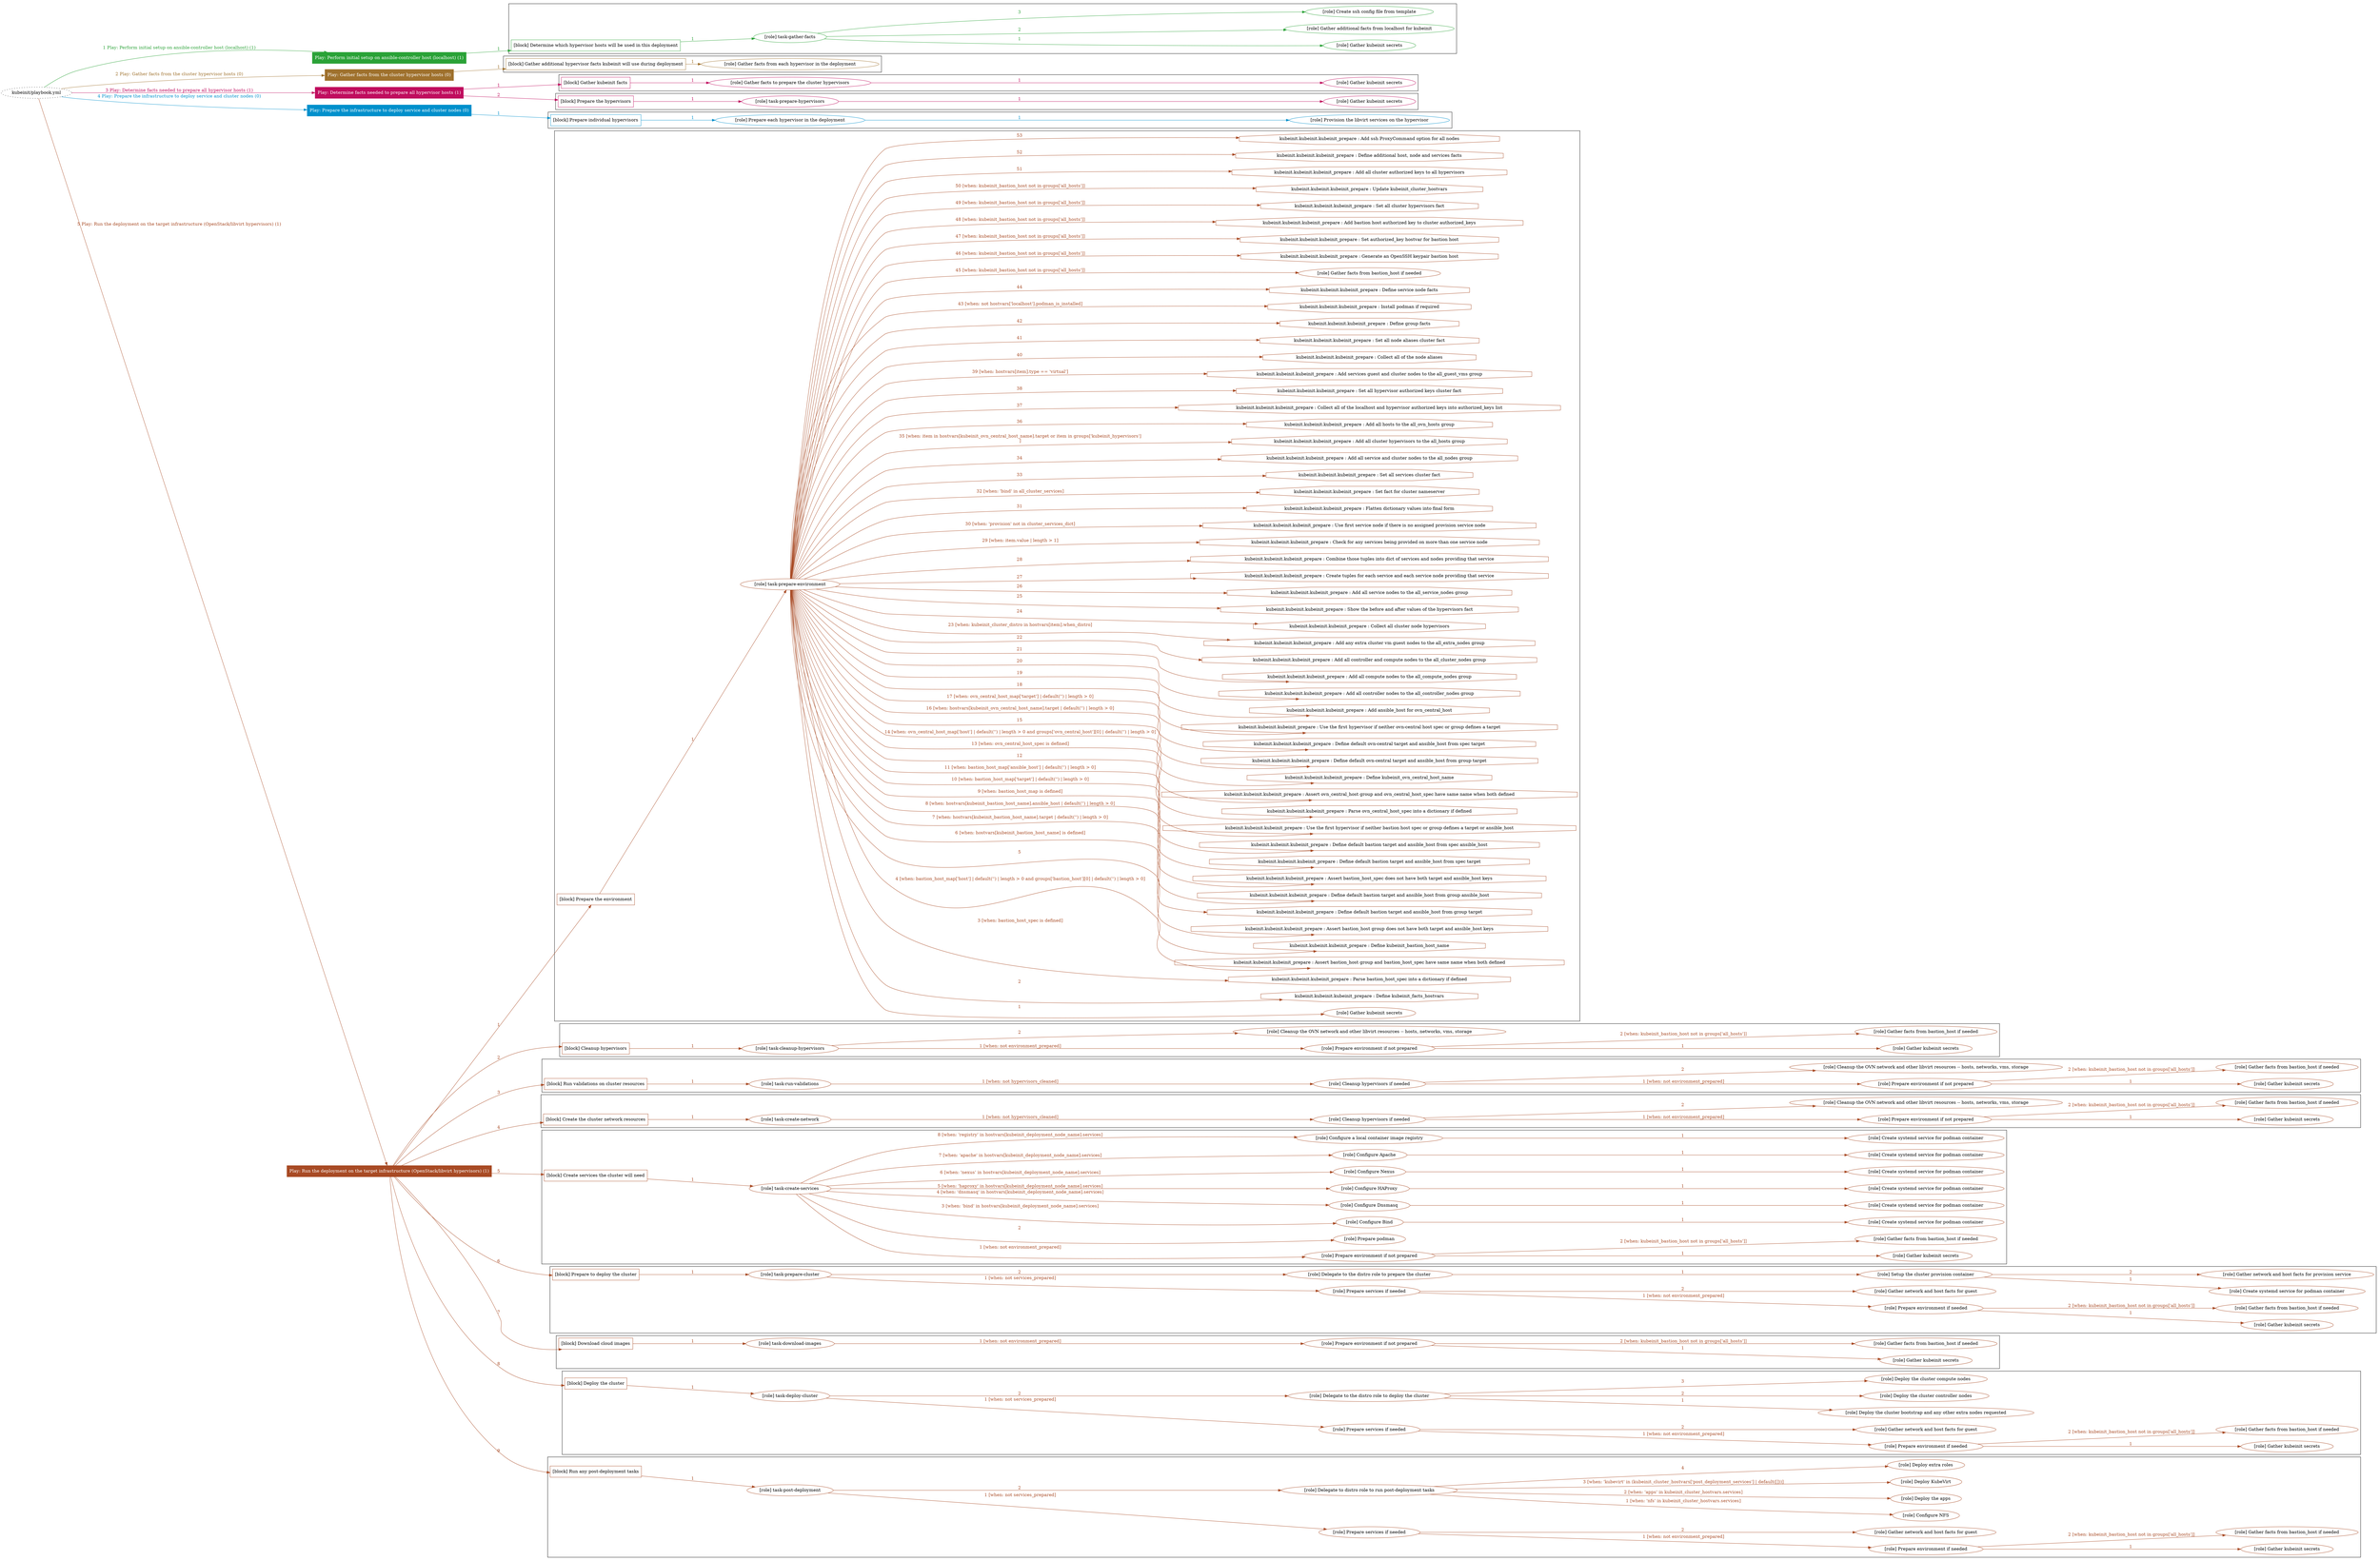 digraph {
	graph [concentrate=true ordering=in rankdir=LR ratio=fill]
	edge [esep=5 sep=10]
	"kubeinit/playbook.yml" [URL="/home/runner/work/kubeinit/kubeinit/kubeinit/playbook.yml" id=playbook_da0aa2aa style=dotted]
	"kubeinit/playbook.yml" -> play_eccbe329 [label="1 Play: Perform initial setup on ansible-controller host (localhost) (1)" color="#2aa237" fontcolor="#2aa237" id=edge_play_eccbe329 labeltooltip="1 Play: Perform initial setup on ansible-controller host (localhost) (1)" tooltip="1 Play: Perform initial setup on ansible-controller host (localhost) (1)"]
	subgraph "Play: Perform initial setup on ansible-controller host (localhost) (1)" {
		play_eccbe329 [label="Play: Perform initial setup on ansible-controller host (localhost) (1)" URL="/home/runner/work/kubeinit/kubeinit/kubeinit/playbook.yml" color="#2aa237" fontcolor="#ffffff" id=play_eccbe329 shape=box style=filled tooltip=localhost]
		play_eccbe329 -> block_39f243d4 [label=1 color="#2aa237" fontcolor="#2aa237" id=edge_block_39f243d4 labeltooltip=1 tooltip=1]
		subgraph cluster_block_39f243d4 {
			block_39f243d4 [label="[block] Determine which hypervisor hosts will be used in this deployment" URL="/home/runner/work/kubeinit/kubeinit/kubeinit/playbook.yml" color="#2aa237" id=block_39f243d4 labeltooltip="Determine which hypervisor hosts will be used in this deployment" shape=box tooltip="Determine which hypervisor hosts will be used in this deployment"]
			block_39f243d4 -> role_141f45c4 [label="1 " color="#2aa237" fontcolor="#2aa237" id=edge_role_141f45c4 labeltooltip="1 " tooltip="1 "]
			subgraph "task-gather-facts" {
				role_141f45c4 [label="[role] task-gather-facts" URL="/home/runner/work/kubeinit/kubeinit/kubeinit/playbook.yml" color="#2aa237" id=role_141f45c4 tooltip="task-gather-facts"]
				role_141f45c4 -> role_781c8785 [label="1 " color="#2aa237" fontcolor="#2aa237" id=edge_role_781c8785 labeltooltip="1 " tooltip="1 "]
				subgraph "Gather kubeinit secrets" {
					role_781c8785 [label="[role] Gather kubeinit secrets" URL="/home/runner/.ansible/collections/ansible_collections/kubeinit/kubeinit/roles/kubeinit_prepare/tasks/build_hypervisors_group.yml" color="#2aa237" id=role_781c8785 tooltip="Gather kubeinit secrets"]
				}
				role_141f45c4 -> role_74fa3738 [label="2 " color="#2aa237" fontcolor="#2aa237" id=edge_role_74fa3738 labeltooltip="2 " tooltip="2 "]
				subgraph "Gather additional facts from localhost for kubeinit" {
					role_74fa3738 [label="[role] Gather additional facts from localhost for kubeinit" URL="/home/runner/.ansible/collections/ansible_collections/kubeinit/kubeinit/roles/kubeinit_prepare/tasks/build_hypervisors_group.yml" color="#2aa237" id=role_74fa3738 tooltip="Gather additional facts from localhost for kubeinit"]
				}
				role_141f45c4 -> role_d9b85e78 [label="3 " color="#2aa237" fontcolor="#2aa237" id=edge_role_d9b85e78 labeltooltip="3 " tooltip="3 "]
				subgraph "Create ssh config file from template" {
					role_d9b85e78 [label="[role] Create ssh config file from template" URL="/home/runner/.ansible/collections/ansible_collections/kubeinit/kubeinit/roles/kubeinit_prepare/tasks/build_hypervisors_group.yml" color="#2aa237" id=role_d9b85e78 tooltip="Create ssh config file from template"]
				}
			}
		}
	}
	"kubeinit/playbook.yml" -> play_db1e17a4 [label="2 Play: Gather facts from the cluster hypervisor hosts (0)" color="#9f712d" fontcolor="#9f712d" id=edge_play_db1e17a4 labeltooltip="2 Play: Gather facts from the cluster hypervisor hosts (0)" tooltip="2 Play: Gather facts from the cluster hypervisor hosts (0)"]
	subgraph "Play: Gather facts from the cluster hypervisor hosts (0)" {
		play_db1e17a4 [label="Play: Gather facts from the cluster hypervisor hosts (0)" URL="/home/runner/work/kubeinit/kubeinit/kubeinit/playbook.yml" color="#9f712d" fontcolor="#ffffff" id=play_db1e17a4 shape=box style=filled tooltip="Play: Gather facts from the cluster hypervisor hosts (0)"]
		play_db1e17a4 -> block_d13ced14 [label=1 color="#9f712d" fontcolor="#9f712d" id=edge_block_d13ced14 labeltooltip=1 tooltip=1]
		subgraph cluster_block_d13ced14 {
			block_d13ced14 [label="[block] Gather additional hypervisor facts kubeinit will use during deployment" URL="/home/runner/work/kubeinit/kubeinit/kubeinit/playbook.yml" color="#9f712d" id=block_d13ced14 labeltooltip="Gather additional hypervisor facts kubeinit will use during deployment" shape=box tooltip="Gather additional hypervisor facts kubeinit will use during deployment"]
			block_d13ced14 -> role_60746150 [label="1 " color="#9f712d" fontcolor="#9f712d" id=edge_role_60746150 labeltooltip="1 " tooltip="1 "]
			subgraph "Gather facts from each hypervisor in the deployment" {
				role_60746150 [label="[role] Gather facts from each hypervisor in the deployment" URL="/home/runner/work/kubeinit/kubeinit/kubeinit/playbook.yml" color="#9f712d" id=role_60746150 tooltip="Gather facts from each hypervisor in the deployment"]
			}
		}
	}
	"kubeinit/playbook.yml" -> play_c3d6f98c [label="3 Play: Determine facts needed to prepare all hypervisor hosts (1)" color="#c00c5e" fontcolor="#c00c5e" id=edge_play_c3d6f98c labeltooltip="3 Play: Determine facts needed to prepare all hypervisor hosts (1)" tooltip="3 Play: Determine facts needed to prepare all hypervisor hosts (1)"]
	subgraph "Play: Determine facts needed to prepare all hypervisor hosts (1)" {
		play_c3d6f98c [label="Play: Determine facts needed to prepare all hypervisor hosts (1)" URL="/home/runner/work/kubeinit/kubeinit/kubeinit/playbook.yml" color="#c00c5e" fontcolor="#ffffff" id=play_c3d6f98c shape=box style=filled tooltip=localhost]
		play_c3d6f98c -> block_8de3626f [label=1 color="#c00c5e" fontcolor="#c00c5e" id=edge_block_8de3626f labeltooltip=1 tooltip=1]
		subgraph cluster_block_8de3626f {
			block_8de3626f [label="[block] Gather kubeinit facts" URL="/home/runner/work/kubeinit/kubeinit/kubeinit/playbook.yml" color="#c00c5e" id=block_8de3626f labeltooltip="Gather kubeinit facts" shape=box tooltip="Gather kubeinit facts"]
			block_8de3626f -> role_5844d136 [label="1 " color="#c00c5e" fontcolor="#c00c5e" id=edge_role_5844d136 labeltooltip="1 " tooltip="1 "]
			subgraph "Gather facts to prepare the cluster hypervisors" {
				role_5844d136 [label="[role] Gather facts to prepare the cluster hypervisors" URL="/home/runner/work/kubeinit/kubeinit/kubeinit/playbook.yml" color="#c00c5e" id=role_5844d136 tooltip="Gather facts to prepare the cluster hypervisors"]
				role_5844d136 -> role_529025f8 [label="1 " color="#c00c5e" fontcolor="#c00c5e" id=edge_role_529025f8 labeltooltip="1 " tooltip="1 "]
				subgraph "Gather kubeinit secrets" {
					role_529025f8 [label="[role] Gather kubeinit secrets" URL="/home/runner/.ansible/collections/ansible_collections/kubeinit/kubeinit/roles/kubeinit_prepare/tasks/gather_kubeinit_facts.yml" color="#c00c5e" id=role_529025f8 tooltip="Gather kubeinit secrets"]
				}
			}
		}
		play_c3d6f98c -> block_72ded0b7 [label=2 color="#c00c5e" fontcolor="#c00c5e" id=edge_block_72ded0b7 labeltooltip=2 tooltip=2]
		subgraph cluster_block_72ded0b7 {
			block_72ded0b7 [label="[block] Prepare the hypervisors" URL="/home/runner/work/kubeinit/kubeinit/kubeinit/playbook.yml" color="#c00c5e" id=block_72ded0b7 labeltooltip="Prepare the hypervisors" shape=box tooltip="Prepare the hypervisors"]
			block_72ded0b7 -> role_68d2b0ed [label="1 " color="#c00c5e" fontcolor="#c00c5e" id=edge_role_68d2b0ed labeltooltip="1 " tooltip="1 "]
			subgraph "task-prepare-hypervisors" {
				role_68d2b0ed [label="[role] task-prepare-hypervisors" URL="/home/runner/work/kubeinit/kubeinit/kubeinit/playbook.yml" color="#c00c5e" id=role_68d2b0ed tooltip="task-prepare-hypervisors"]
				role_68d2b0ed -> role_e79c88bb [label="1 " color="#c00c5e" fontcolor="#c00c5e" id=edge_role_e79c88bb labeltooltip="1 " tooltip="1 "]
				subgraph "Gather kubeinit secrets" {
					role_e79c88bb [label="[role] Gather kubeinit secrets" URL="/home/runner/.ansible/collections/ansible_collections/kubeinit/kubeinit/roles/kubeinit_prepare/tasks/gather_kubeinit_facts.yml" color="#c00c5e" id=role_e79c88bb tooltip="Gather kubeinit secrets"]
				}
			}
		}
	}
	"kubeinit/playbook.yml" -> play_1cabfede [label="4 Play: Prepare the infrastructure to deploy service and cluster nodes (0)" color="#0090cc" fontcolor="#0090cc" id=edge_play_1cabfede labeltooltip="4 Play: Prepare the infrastructure to deploy service and cluster nodes (0)" tooltip="4 Play: Prepare the infrastructure to deploy service and cluster nodes (0)"]
	subgraph "Play: Prepare the infrastructure to deploy service and cluster nodes (0)" {
		play_1cabfede [label="Play: Prepare the infrastructure to deploy service and cluster nodes (0)" URL="/home/runner/work/kubeinit/kubeinit/kubeinit/playbook.yml" color="#0090cc" fontcolor="#ffffff" id=play_1cabfede shape=box style=filled tooltip="Play: Prepare the infrastructure to deploy service and cluster nodes (0)"]
		play_1cabfede -> block_e109b34e [label=1 color="#0090cc" fontcolor="#0090cc" id=edge_block_e109b34e labeltooltip=1 tooltip=1]
		subgraph cluster_block_e109b34e {
			block_e109b34e [label="[block] Prepare individual hypervisors" URL="/home/runner/work/kubeinit/kubeinit/kubeinit/playbook.yml" color="#0090cc" id=block_e109b34e labeltooltip="Prepare individual hypervisors" shape=box tooltip="Prepare individual hypervisors"]
			block_e109b34e -> role_a25849c5 [label="1 " color="#0090cc" fontcolor="#0090cc" id=edge_role_a25849c5 labeltooltip="1 " tooltip="1 "]
			subgraph "Prepare each hypervisor in the deployment" {
				role_a25849c5 [label="[role] Prepare each hypervisor in the deployment" URL="/home/runner/work/kubeinit/kubeinit/kubeinit/playbook.yml" color="#0090cc" id=role_a25849c5 tooltip="Prepare each hypervisor in the deployment"]
				role_a25849c5 -> role_3582f87f [label="1 " color="#0090cc" fontcolor="#0090cc" id=edge_role_3582f87f labeltooltip="1 " tooltip="1 "]
				subgraph "Provision the libvirt services on the hypervisor" {
					role_3582f87f [label="[role] Provision the libvirt services on the hypervisor" URL="/home/runner/.ansible/collections/ansible_collections/kubeinit/kubeinit/roles/kubeinit_prepare/tasks/prepare_hypervisor.yml" color="#0090cc" id=role_3582f87f tooltip="Provision the libvirt services on the hypervisor"]
				}
			}
		}
	}
	"kubeinit/playbook.yml" -> play_4e4c4b34 [label="5 Play: Run the deployment on the target infrastructure (OpenStack/libvirt hypervisors) (1)" color="#a84a24" fontcolor="#a84a24" id=edge_play_4e4c4b34 labeltooltip="5 Play: Run the deployment on the target infrastructure (OpenStack/libvirt hypervisors) (1)" tooltip="5 Play: Run the deployment on the target infrastructure (OpenStack/libvirt hypervisors) (1)"]
	subgraph "Play: Run the deployment on the target infrastructure (OpenStack/libvirt hypervisors) (1)" {
		play_4e4c4b34 [label="Play: Run the deployment on the target infrastructure (OpenStack/libvirt hypervisors) (1)" URL="/home/runner/work/kubeinit/kubeinit/kubeinit/playbook.yml" color="#a84a24" fontcolor="#ffffff" id=play_4e4c4b34 shape=box style=filled tooltip=localhost]
		play_4e4c4b34 -> block_2398db58 [label=1 color="#a84a24" fontcolor="#a84a24" id=edge_block_2398db58 labeltooltip=1 tooltip=1]
		subgraph cluster_block_2398db58 {
			block_2398db58 [label="[block] Prepare the environment" URL="/home/runner/work/kubeinit/kubeinit/kubeinit/playbook.yml" color="#a84a24" id=block_2398db58 labeltooltip="Prepare the environment" shape=box tooltip="Prepare the environment"]
			block_2398db58 -> role_9fa8cce0 [label="1 " color="#a84a24" fontcolor="#a84a24" id=edge_role_9fa8cce0 labeltooltip="1 " tooltip="1 "]
			subgraph "task-prepare-environment" {
				role_9fa8cce0 [label="[role] task-prepare-environment" URL="/home/runner/work/kubeinit/kubeinit/kubeinit/playbook.yml" color="#a84a24" id=role_9fa8cce0 tooltip="task-prepare-environment"]
				role_9fa8cce0 -> role_829bb7ac [label="1 " color="#a84a24" fontcolor="#a84a24" id=edge_role_829bb7ac labeltooltip="1 " tooltip="1 "]
				subgraph "Gather kubeinit secrets" {
					role_829bb7ac [label="[role] Gather kubeinit secrets" URL="/home/runner/.ansible/collections/ansible_collections/kubeinit/kubeinit/roles/kubeinit_prepare/tasks/gather_kubeinit_facts.yml" color="#a84a24" id=role_829bb7ac tooltip="Gather kubeinit secrets"]
				}
				task_f05cc8f2 [label="kubeinit.kubeinit.kubeinit_prepare : Define kubeinit_facts_hostvars" URL="/home/runner/.ansible/collections/ansible_collections/kubeinit/kubeinit/roles/kubeinit_prepare/tasks/main.yml" color="#a84a24" id=task_f05cc8f2 shape=octagon tooltip="kubeinit.kubeinit.kubeinit_prepare : Define kubeinit_facts_hostvars"]
				role_9fa8cce0 -> task_f05cc8f2 [label="2 " color="#a84a24" fontcolor="#a84a24" id=edge_task_f05cc8f2 labeltooltip="2 " tooltip="2 "]
				task_3dddc9c3 [label="kubeinit.kubeinit.kubeinit_prepare : Parse bastion_host_spec into a dictionary if defined" URL="/home/runner/.ansible/collections/ansible_collections/kubeinit/kubeinit/roles/kubeinit_prepare/tasks/main.yml" color="#a84a24" id=task_3dddc9c3 shape=octagon tooltip="kubeinit.kubeinit.kubeinit_prepare : Parse bastion_host_spec into a dictionary if defined"]
				role_9fa8cce0 -> task_3dddc9c3 [label="3 [when: bastion_host_spec is defined]" color="#a84a24" fontcolor="#a84a24" id=edge_task_3dddc9c3 labeltooltip="3 [when: bastion_host_spec is defined]" tooltip="3 [when: bastion_host_spec is defined]"]
				task_6d23cfc3 [label="kubeinit.kubeinit.kubeinit_prepare : Assert bastion_host group and bastion_host_spec have same name when both defined" URL="/home/runner/.ansible/collections/ansible_collections/kubeinit/kubeinit/roles/kubeinit_prepare/tasks/main.yml" color="#a84a24" id=task_6d23cfc3 shape=octagon tooltip="kubeinit.kubeinit.kubeinit_prepare : Assert bastion_host group and bastion_host_spec have same name when both defined"]
				role_9fa8cce0 -> task_6d23cfc3 [label="4 [when: bastion_host_map['host'] | default('') | length > 0 and groups['bastion_host'][0] | default('') | length > 0]" color="#a84a24" fontcolor="#a84a24" id=edge_task_6d23cfc3 labeltooltip="4 [when: bastion_host_map['host'] | default('') | length > 0 and groups['bastion_host'][0] | default('') | length > 0]" tooltip="4 [when: bastion_host_map['host'] | default('') | length > 0 and groups['bastion_host'][0] | default('') | length > 0]"]
				task_e20c858a [label="kubeinit.kubeinit.kubeinit_prepare : Define kubeinit_bastion_host_name" URL="/home/runner/.ansible/collections/ansible_collections/kubeinit/kubeinit/roles/kubeinit_prepare/tasks/main.yml" color="#a84a24" id=task_e20c858a shape=octagon tooltip="kubeinit.kubeinit.kubeinit_prepare : Define kubeinit_bastion_host_name"]
				role_9fa8cce0 -> task_e20c858a [label="5 " color="#a84a24" fontcolor="#a84a24" id=edge_task_e20c858a labeltooltip="5 " tooltip="5 "]
				task_68cc69fb [label="kubeinit.kubeinit.kubeinit_prepare : Assert bastion_host group does not have both target and ansible_host keys" URL="/home/runner/.ansible/collections/ansible_collections/kubeinit/kubeinit/roles/kubeinit_prepare/tasks/main.yml" color="#a84a24" id=task_68cc69fb shape=octagon tooltip="kubeinit.kubeinit.kubeinit_prepare : Assert bastion_host group does not have both target and ansible_host keys"]
				role_9fa8cce0 -> task_68cc69fb [label="6 [when: hostvars[kubeinit_bastion_host_name] is defined]" color="#a84a24" fontcolor="#a84a24" id=edge_task_68cc69fb labeltooltip="6 [when: hostvars[kubeinit_bastion_host_name] is defined]" tooltip="6 [when: hostvars[kubeinit_bastion_host_name] is defined]"]
				task_3eb9a5d0 [label="kubeinit.kubeinit.kubeinit_prepare : Define default bastion target and ansible_host from group target" URL="/home/runner/.ansible/collections/ansible_collections/kubeinit/kubeinit/roles/kubeinit_prepare/tasks/main.yml" color="#a84a24" id=task_3eb9a5d0 shape=octagon tooltip="kubeinit.kubeinit.kubeinit_prepare : Define default bastion target and ansible_host from group target"]
				role_9fa8cce0 -> task_3eb9a5d0 [label="7 [when: hostvars[kubeinit_bastion_host_name].target | default('') | length > 0]" color="#a84a24" fontcolor="#a84a24" id=edge_task_3eb9a5d0 labeltooltip="7 [when: hostvars[kubeinit_bastion_host_name].target | default('') | length > 0]" tooltip="7 [when: hostvars[kubeinit_bastion_host_name].target | default('') | length > 0]"]
				task_f2929323 [label="kubeinit.kubeinit.kubeinit_prepare : Define default bastion target and ansible_host from group ansible_host" URL="/home/runner/.ansible/collections/ansible_collections/kubeinit/kubeinit/roles/kubeinit_prepare/tasks/main.yml" color="#a84a24" id=task_f2929323 shape=octagon tooltip="kubeinit.kubeinit.kubeinit_prepare : Define default bastion target and ansible_host from group ansible_host"]
				role_9fa8cce0 -> task_f2929323 [label="8 [when: hostvars[kubeinit_bastion_host_name].ansible_host | default('') | length > 0]" color="#a84a24" fontcolor="#a84a24" id=edge_task_f2929323 labeltooltip="8 [when: hostvars[kubeinit_bastion_host_name].ansible_host | default('') | length > 0]" tooltip="8 [when: hostvars[kubeinit_bastion_host_name].ansible_host | default('') | length > 0]"]
				task_4efcf056 [label="kubeinit.kubeinit.kubeinit_prepare : Assert bastion_host_spec does not have both target and ansible_host keys" URL="/home/runner/.ansible/collections/ansible_collections/kubeinit/kubeinit/roles/kubeinit_prepare/tasks/main.yml" color="#a84a24" id=task_4efcf056 shape=octagon tooltip="kubeinit.kubeinit.kubeinit_prepare : Assert bastion_host_spec does not have both target and ansible_host keys"]
				role_9fa8cce0 -> task_4efcf056 [label="9 [when: bastion_host_map is defined]" color="#a84a24" fontcolor="#a84a24" id=edge_task_4efcf056 labeltooltip="9 [when: bastion_host_map is defined]" tooltip="9 [when: bastion_host_map is defined]"]
				task_c63fc255 [label="kubeinit.kubeinit.kubeinit_prepare : Define default bastion target and ansible_host from spec target" URL="/home/runner/.ansible/collections/ansible_collections/kubeinit/kubeinit/roles/kubeinit_prepare/tasks/main.yml" color="#a84a24" id=task_c63fc255 shape=octagon tooltip="kubeinit.kubeinit.kubeinit_prepare : Define default bastion target and ansible_host from spec target"]
				role_9fa8cce0 -> task_c63fc255 [label="10 [when: bastion_host_map['target'] | default('') | length > 0]" color="#a84a24" fontcolor="#a84a24" id=edge_task_c63fc255 labeltooltip="10 [when: bastion_host_map['target'] | default('') | length > 0]" tooltip="10 [when: bastion_host_map['target'] | default('') | length > 0]"]
				task_42317a93 [label="kubeinit.kubeinit.kubeinit_prepare : Define default bastion target and ansible_host from spec ansible_host" URL="/home/runner/.ansible/collections/ansible_collections/kubeinit/kubeinit/roles/kubeinit_prepare/tasks/main.yml" color="#a84a24" id=task_42317a93 shape=octagon tooltip="kubeinit.kubeinit.kubeinit_prepare : Define default bastion target and ansible_host from spec ansible_host"]
				role_9fa8cce0 -> task_42317a93 [label="11 [when: bastion_host_map['ansible_host'] | default('') | length > 0]" color="#a84a24" fontcolor="#a84a24" id=edge_task_42317a93 labeltooltip="11 [when: bastion_host_map['ansible_host'] | default('') | length > 0]" tooltip="11 [when: bastion_host_map['ansible_host'] | default('') | length > 0]"]
				task_438d035d [label="kubeinit.kubeinit.kubeinit_prepare : Use the first hypervisor if neither bastion host spec or group defines a target or ansible_host" URL="/home/runner/.ansible/collections/ansible_collections/kubeinit/kubeinit/roles/kubeinit_prepare/tasks/main.yml" color="#a84a24" id=task_438d035d shape=octagon tooltip="kubeinit.kubeinit.kubeinit_prepare : Use the first hypervisor if neither bastion host spec or group defines a target or ansible_host"]
				role_9fa8cce0 -> task_438d035d [label="12 " color="#a84a24" fontcolor="#a84a24" id=edge_task_438d035d labeltooltip="12 " tooltip="12 "]
				task_4543d824 [label="kubeinit.kubeinit.kubeinit_prepare : Parse ovn_central_host_spec into a dictionary if defined" URL="/home/runner/.ansible/collections/ansible_collections/kubeinit/kubeinit/roles/kubeinit_prepare/tasks/main.yml" color="#a84a24" id=task_4543d824 shape=octagon tooltip="kubeinit.kubeinit.kubeinit_prepare : Parse ovn_central_host_spec into a dictionary if defined"]
				role_9fa8cce0 -> task_4543d824 [label="13 [when: ovn_central_host_spec is defined]" color="#a84a24" fontcolor="#a84a24" id=edge_task_4543d824 labeltooltip="13 [when: ovn_central_host_spec is defined]" tooltip="13 [when: ovn_central_host_spec is defined]"]
				task_bf37adf0 [label="kubeinit.kubeinit.kubeinit_prepare : Assert ovn_central_host group and ovn_central_host_spec have same name when both defined" URL="/home/runner/.ansible/collections/ansible_collections/kubeinit/kubeinit/roles/kubeinit_prepare/tasks/main.yml" color="#a84a24" id=task_bf37adf0 shape=octagon tooltip="kubeinit.kubeinit.kubeinit_prepare : Assert ovn_central_host group and ovn_central_host_spec have same name when both defined"]
				role_9fa8cce0 -> task_bf37adf0 [label="14 [when: ovn_central_host_map['host'] | default('') | length > 0 and groups['ovn_central_host'][0] | default('') | length > 0]" color="#a84a24" fontcolor="#a84a24" id=edge_task_bf37adf0 labeltooltip="14 [when: ovn_central_host_map['host'] | default('') | length > 0 and groups['ovn_central_host'][0] | default('') | length > 0]" tooltip="14 [when: ovn_central_host_map['host'] | default('') | length > 0 and groups['ovn_central_host'][0] | default('') | length > 0]"]
				task_f852891f [label="kubeinit.kubeinit.kubeinit_prepare : Define kubeinit_ovn_central_host_name" URL="/home/runner/.ansible/collections/ansible_collections/kubeinit/kubeinit/roles/kubeinit_prepare/tasks/main.yml" color="#a84a24" id=task_f852891f shape=octagon tooltip="kubeinit.kubeinit.kubeinit_prepare : Define kubeinit_ovn_central_host_name"]
				role_9fa8cce0 -> task_f852891f [label="15 " color="#a84a24" fontcolor="#a84a24" id=edge_task_f852891f labeltooltip="15 " tooltip="15 "]
				task_3b1c5096 [label="kubeinit.kubeinit.kubeinit_prepare : Define default ovn-central target and ansible_host from group target" URL="/home/runner/.ansible/collections/ansible_collections/kubeinit/kubeinit/roles/kubeinit_prepare/tasks/main.yml" color="#a84a24" id=task_3b1c5096 shape=octagon tooltip="kubeinit.kubeinit.kubeinit_prepare : Define default ovn-central target and ansible_host from group target"]
				role_9fa8cce0 -> task_3b1c5096 [label="16 [when: hostvars[kubeinit_ovn_central_host_name].target | default('') | length > 0]" color="#a84a24" fontcolor="#a84a24" id=edge_task_3b1c5096 labeltooltip="16 [when: hostvars[kubeinit_ovn_central_host_name].target | default('') | length > 0]" tooltip="16 [when: hostvars[kubeinit_ovn_central_host_name].target | default('') | length > 0]"]
				task_1a1881ff [label="kubeinit.kubeinit.kubeinit_prepare : Define default ovn-central target and ansible_host from spec target" URL="/home/runner/.ansible/collections/ansible_collections/kubeinit/kubeinit/roles/kubeinit_prepare/tasks/main.yml" color="#a84a24" id=task_1a1881ff shape=octagon tooltip="kubeinit.kubeinit.kubeinit_prepare : Define default ovn-central target and ansible_host from spec target"]
				role_9fa8cce0 -> task_1a1881ff [label="17 [when: ovn_central_host_map['target'] | default('') | length > 0]" color="#a84a24" fontcolor="#a84a24" id=edge_task_1a1881ff labeltooltip="17 [when: ovn_central_host_map['target'] | default('') | length > 0]" tooltip="17 [when: ovn_central_host_map['target'] | default('') | length > 0]"]
				task_2ebefd3b [label="kubeinit.kubeinit.kubeinit_prepare : Use the first hypervisor if neither ovn-central host spec or group defines a target" URL="/home/runner/.ansible/collections/ansible_collections/kubeinit/kubeinit/roles/kubeinit_prepare/tasks/main.yml" color="#a84a24" id=task_2ebefd3b shape=octagon tooltip="kubeinit.kubeinit.kubeinit_prepare : Use the first hypervisor if neither ovn-central host spec or group defines a target"]
				role_9fa8cce0 -> task_2ebefd3b [label="18 " color="#a84a24" fontcolor="#a84a24" id=edge_task_2ebefd3b labeltooltip="18 " tooltip="18 "]
				task_042a5abd [label="kubeinit.kubeinit.kubeinit_prepare : Add ansible_host for ovn_central_host" URL="/home/runner/.ansible/collections/ansible_collections/kubeinit/kubeinit/roles/kubeinit_prepare/tasks/main.yml" color="#a84a24" id=task_042a5abd shape=octagon tooltip="kubeinit.kubeinit.kubeinit_prepare : Add ansible_host for ovn_central_host"]
				role_9fa8cce0 -> task_042a5abd [label="19 " color="#a84a24" fontcolor="#a84a24" id=edge_task_042a5abd labeltooltip="19 " tooltip="19 "]
				task_df391816 [label="kubeinit.kubeinit.kubeinit_prepare : Add all controller nodes to the all_controller_nodes group" URL="/home/runner/.ansible/collections/ansible_collections/kubeinit/kubeinit/roles/kubeinit_prepare/tasks/prepare_groups.yml" color="#a84a24" id=task_df391816 shape=octagon tooltip="kubeinit.kubeinit.kubeinit_prepare : Add all controller nodes to the all_controller_nodes group"]
				role_9fa8cce0 -> task_df391816 [label="20 " color="#a84a24" fontcolor="#a84a24" id=edge_task_df391816 labeltooltip="20 " tooltip="20 "]
				task_25b0a092 [label="kubeinit.kubeinit.kubeinit_prepare : Add all compute nodes to the all_compute_nodes group" URL="/home/runner/.ansible/collections/ansible_collections/kubeinit/kubeinit/roles/kubeinit_prepare/tasks/prepare_groups.yml" color="#a84a24" id=task_25b0a092 shape=octagon tooltip="kubeinit.kubeinit.kubeinit_prepare : Add all compute nodes to the all_compute_nodes group"]
				role_9fa8cce0 -> task_25b0a092 [label="21 " color="#a84a24" fontcolor="#a84a24" id=edge_task_25b0a092 labeltooltip="21 " tooltip="21 "]
				task_d7bf24a7 [label="kubeinit.kubeinit.kubeinit_prepare : Add all controller and compute nodes to the all_cluster_nodes group" URL="/home/runner/.ansible/collections/ansible_collections/kubeinit/kubeinit/roles/kubeinit_prepare/tasks/prepare_groups.yml" color="#a84a24" id=task_d7bf24a7 shape=octagon tooltip="kubeinit.kubeinit.kubeinit_prepare : Add all controller and compute nodes to the all_cluster_nodes group"]
				role_9fa8cce0 -> task_d7bf24a7 [label="22 " color="#a84a24" fontcolor="#a84a24" id=edge_task_d7bf24a7 labeltooltip="22 " tooltip="22 "]
				task_bc84c277 [label="kubeinit.kubeinit.kubeinit_prepare : Add any extra cluster vm guest nodes to the all_extra_nodes group" URL="/home/runner/.ansible/collections/ansible_collections/kubeinit/kubeinit/roles/kubeinit_prepare/tasks/prepare_groups.yml" color="#a84a24" id=task_bc84c277 shape=octagon tooltip="kubeinit.kubeinit.kubeinit_prepare : Add any extra cluster vm guest nodes to the all_extra_nodes group"]
				role_9fa8cce0 -> task_bc84c277 [label="23 [when: kubeinit_cluster_distro in hostvars[item].when_distro]" color="#a84a24" fontcolor="#a84a24" id=edge_task_bc84c277 labeltooltip="23 [when: kubeinit_cluster_distro in hostvars[item].when_distro]" tooltip="23 [when: kubeinit_cluster_distro in hostvars[item].when_distro]"]
				task_67e35609 [label="kubeinit.kubeinit.kubeinit_prepare : Collect all cluster node hypervisors" URL="/home/runner/.ansible/collections/ansible_collections/kubeinit/kubeinit/roles/kubeinit_prepare/tasks/prepare_groups.yml" color="#a84a24" id=task_67e35609 shape=octagon tooltip="kubeinit.kubeinit.kubeinit_prepare : Collect all cluster node hypervisors"]
				role_9fa8cce0 -> task_67e35609 [label="24 " color="#a84a24" fontcolor="#a84a24" id=edge_task_67e35609 labeltooltip="24 " tooltip="24 "]
				task_3ae84de1 [label="kubeinit.kubeinit.kubeinit_prepare : Show the before and after values of the hypervisors fact" URL="/home/runner/.ansible/collections/ansible_collections/kubeinit/kubeinit/roles/kubeinit_prepare/tasks/prepare_groups.yml" color="#a84a24" id=task_3ae84de1 shape=octagon tooltip="kubeinit.kubeinit.kubeinit_prepare : Show the before and after values of the hypervisors fact"]
				role_9fa8cce0 -> task_3ae84de1 [label="25 " color="#a84a24" fontcolor="#a84a24" id=edge_task_3ae84de1 labeltooltip="25 " tooltip="25 "]
				task_50c49714 [label="kubeinit.kubeinit.kubeinit_prepare : Add all service nodes to the all_service_nodes group" URL="/home/runner/.ansible/collections/ansible_collections/kubeinit/kubeinit/roles/kubeinit_prepare/tasks/prepare_groups.yml" color="#a84a24" id=task_50c49714 shape=octagon tooltip="kubeinit.kubeinit.kubeinit_prepare : Add all service nodes to the all_service_nodes group"]
				role_9fa8cce0 -> task_50c49714 [label="26 " color="#a84a24" fontcolor="#a84a24" id=edge_task_50c49714 labeltooltip="26 " tooltip="26 "]
				task_f534bfbe [label="kubeinit.kubeinit.kubeinit_prepare : Create tuples for each service and each service node providing that service" URL="/home/runner/.ansible/collections/ansible_collections/kubeinit/kubeinit/roles/kubeinit_prepare/tasks/prepare_groups.yml" color="#a84a24" id=task_f534bfbe shape=octagon tooltip="kubeinit.kubeinit.kubeinit_prepare : Create tuples for each service and each service node providing that service"]
				role_9fa8cce0 -> task_f534bfbe [label="27 " color="#a84a24" fontcolor="#a84a24" id=edge_task_f534bfbe labeltooltip="27 " tooltip="27 "]
				task_455f9a66 [label="kubeinit.kubeinit.kubeinit_prepare : Combine those tuples into dict of services and nodes providing that service" URL="/home/runner/.ansible/collections/ansible_collections/kubeinit/kubeinit/roles/kubeinit_prepare/tasks/prepare_groups.yml" color="#a84a24" id=task_455f9a66 shape=octagon tooltip="kubeinit.kubeinit.kubeinit_prepare : Combine those tuples into dict of services and nodes providing that service"]
				role_9fa8cce0 -> task_455f9a66 [label="28 " color="#a84a24" fontcolor="#a84a24" id=edge_task_455f9a66 labeltooltip="28 " tooltip="28 "]
				task_b362b082 [label="kubeinit.kubeinit.kubeinit_prepare : Check for any services being provided on more than one service node" URL="/home/runner/.ansible/collections/ansible_collections/kubeinit/kubeinit/roles/kubeinit_prepare/tasks/prepare_groups.yml" color="#a84a24" id=task_b362b082 shape=octagon tooltip="kubeinit.kubeinit.kubeinit_prepare : Check for any services being provided on more than one service node"]
				role_9fa8cce0 -> task_b362b082 [label="29 [when: item.value | length > 1]" color="#a84a24" fontcolor="#a84a24" id=edge_task_b362b082 labeltooltip="29 [when: item.value | length > 1]" tooltip="29 [when: item.value | length > 1]"]
				task_9a3cd393 [label="kubeinit.kubeinit.kubeinit_prepare : Use first service node if there is no assigned provision service node" URL="/home/runner/.ansible/collections/ansible_collections/kubeinit/kubeinit/roles/kubeinit_prepare/tasks/prepare_groups.yml" color="#a84a24" id=task_9a3cd393 shape=octagon tooltip="kubeinit.kubeinit.kubeinit_prepare : Use first service node if there is no assigned provision service node"]
				role_9fa8cce0 -> task_9a3cd393 [label="30 [when: 'provision' not in cluster_services_dict]" color="#a84a24" fontcolor="#a84a24" id=edge_task_9a3cd393 labeltooltip="30 [when: 'provision' not in cluster_services_dict]" tooltip="30 [when: 'provision' not in cluster_services_dict]"]
				task_d8ee0273 [label="kubeinit.kubeinit.kubeinit_prepare : Flatten dictionary values into final form" URL="/home/runner/.ansible/collections/ansible_collections/kubeinit/kubeinit/roles/kubeinit_prepare/tasks/prepare_groups.yml" color="#a84a24" id=task_d8ee0273 shape=octagon tooltip="kubeinit.kubeinit.kubeinit_prepare : Flatten dictionary values into final form"]
				role_9fa8cce0 -> task_d8ee0273 [label="31 " color="#a84a24" fontcolor="#a84a24" id=edge_task_d8ee0273 labeltooltip="31 " tooltip="31 "]
				task_b981da83 [label="kubeinit.kubeinit.kubeinit_prepare : Set fact for cluster nameserver" URL="/home/runner/.ansible/collections/ansible_collections/kubeinit/kubeinit/roles/kubeinit_prepare/tasks/prepare_groups.yml" color="#a84a24" id=task_b981da83 shape=octagon tooltip="kubeinit.kubeinit.kubeinit_prepare : Set fact for cluster nameserver"]
				role_9fa8cce0 -> task_b981da83 [label="32 [when: 'bind' in all_cluster_services]" color="#a84a24" fontcolor="#a84a24" id=edge_task_b981da83 labeltooltip="32 [when: 'bind' in all_cluster_services]" tooltip="32 [when: 'bind' in all_cluster_services]"]
				task_f956f64d [label="kubeinit.kubeinit.kubeinit_prepare : Set all services cluster fact" URL="/home/runner/.ansible/collections/ansible_collections/kubeinit/kubeinit/roles/kubeinit_prepare/tasks/prepare_groups.yml" color="#a84a24" id=task_f956f64d shape=octagon tooltip="kubeinit.kubeinit.kubeinit_prepare : Set all services cluster fact"]
				role_9fa8cce0 -> task_f956f64d [label="33 " color="#a84a24" fontcolor="#a84a24" id=edge_task_f956f64d labeltooltip="33 " tooltip="33 "]
				task_e1fb001d [label="kubeinit.kubeinit.kubeinit_prepare : Add all service and cluster nodes to the all_nodes group" URL="/home/runner/.ansible/collections/ansible_collections/kubeinit/kubeinit/roles/kubeinit_prepare/tasks/prepare_groups.yml" color="#a84a24" id=task_e1fb001d shape=octagon tooltip="kubeinit.kubeinit.kubeinit_prepare : Add all service and cluster nodes to the all_nodes group"]
				role_9fa8cce0 -> task_e1fb001d [label="34 " color="#a84a24" fontcolor="#a84a24" id=edge_task_e1fb001d labeltooltip="34 " tooltip="34 "]
				task_2651275c [label="kubeinit.kubeinit.kubeinit_prepare : Add all cluster hypervisors to the all_hosts group" URL="/home/runner/.ansible/collections/ansible_collections/kubeinit/kubeinit/roles/kubeinit_prepare/tasks/prepare_groups.yml" color="#a84a24" id=task_2651275c shape=octagon tooltip="kubeinit.kubeinit.kubeinit_prepare : Add all cluster hypervisors to the all_hosts group"]
				role_9fa8cce0 -> task_2651275c [label="35 [when: item in hostvars[kubeinit_ovn_central_host_name].target or item in groups['kubeinit_hypervisors']
]" color="#a84a24" fontcolor="#a84a24" id=edge_task_2651275c labeltooltip="35 [when: item in hostvars[kubeinit_ovn_central_host_name].target or item in groups['kubeinit_hypervisors']
]" tooltip="35 [when: item in hostvars[kubeinit_ovn_central_host_name].target or item in groups['kubeinit_hypervisors']
]"]
				task_685ab468 [label="kubeinit.kubeinit.kubeinit_prepare : Add all hosts to the all_ovn_hosts group" URL="/home/runner/.ansible/collections/ansible_collections/kubeinit/kubeinit/roles/kubeinit_prepare/tasks/prepare_groups.yml" color="#a84a24" id=task_685ab468 shape=octagon tooltip="kubeinit.kubeinit.kubeinit_prepare : Add all hosts to the all_ovn_hosts group"]
				role_9fa8cce0 -> task_685ab468 [label="36 " color="#a84a24" fontcolor="#a84a24" id=edge_task_685ab468 labeltooltip="36 " tooltip="36 "]
				task_8fe6025a [label="kubeinit.kubeinit.kubeinit_prepare : Collect all of the localhost and hypervisor authorized keys into authorized_keys list" URL="/home/runner/.ansible/collections/ansible_collections/kubeinit/kubeinit/roles/kubeinit_prepare/tasks/prepare_groups.yml" color="#a84a24" id=task_8fe6025a shape=octagon tooltip="kubeinit.kubeinit.kubeinit_prepare : Collect all of the localhost and hypervisor authorized keys into authorized_keys list"]
				role_9fa8cce0 -> task_8fe6025a [label="37 " color="#a84a24" fontcolor="#a84a24" id=edge_task_8fe6025a labeltooltip="37 " tooltip="37 "]
				task_a1772734 [label="kubeinit.kubeinit.kubeinit_prepare : Set all hypervisor authorized keys cluster fact" URL="/home/runner/.ansible/collections/ansible_collections/kubeinit/kubeinit/roles/kubeinit_prepare/tasks/prepare_groups.yml" color="#a84a24" id=task_a1772734 shape=octagon tooltip="kubeinit.kubeinit.kubeinit_prepare : Set all hypervisor authorized keys cluster fact"]
				role_9fa8cce0 -> task_a1772734 [label="38 " color="#a84a24" fontcolor="#a84a24" id=edge_task_a1772734 labeltooltip="38 " tooltip="38 "]
				task_ccea12ba [label="kubeinit.kubeinit.kubeinit_prepare : Add services guest and cluster nodes to the all_guest_vms group" URL="/home/runner/.ansible/collections/ansible_collections/kubeinit/kubeinit/roles/kubeinit_prepare/tasks/prepare_groups.yml" color="#a84a24" id=task_ccea12ba shape=octagon tooltip="kubeinit.kubeinit.kubeinit_prepare : Add services guest and cluster nodes to the all_guest_vms group"]
				role_9fa8cce0 -> task_ccea12ba [label="39 [when: hostvars[item].type == 'virtual']" color="#a84a24" fontcolor="#a84a24" id=edge_task_ccea12ba labeltooltip="39 [when: hostvars[item].type == 'virtual']" tooltip="39 [when: hostvars[item].type == 'virtual']"]
				task_104acf3c [label="kubeinit.kubeinit.kubeinit_prepare : Collect all of the node aliases" URL="/home/runner/.ansible/collections/ansible_collections/kubeinit/kubeinit/roles/kubeinit_prepare/tasks/prepare_groups.yml" color="#a84a24" id=task_104acf3c shape=octagon tooltip="kubeinit.kubeinit.kubeinit_prepare : Collect all of the node aliases"]
				role_9fa8cce0 -> task_104acf3c [label="40 " color="#a84a24" fontcolor="#a84a24" id=edge_task_104acf3c labeltooltip="40 " tooltip="40 "]
				task_3ce28bb1 [label="kubeinit.kubeinit.kubeinit_prepare : Set all node aliases cluster fact" URL="/home/runner/.ansible/collections/ansible_collections/kubeinit/kubeinit/roles/kubeinit_prepare/tasks/prepare_groups.yml" color="#a84a24" id=task_3ce28bb1 shape=octagon tooltip="kubeinit.kubeinit.kubeinit_prepare : Set all node aliases cluster fact"]
				role_9fa8cce0 -> task_3ce28bb1 [label="41 " color="#a84a24" fontcolor="#a84a24" id=edge_task_3ce28bb1 labeltooltip="41 " tooltip="41 "]
				task_a8e0cb8f [label="kubeinit.kubeinit.kubeinit_prepare : Define group facts" URL="/home/runner/.ansible/collections/ansible_collections/kubeinit/kubeinit/roles/kubeinit_prepare/tasks/main.yml" color="#a84a24" id=task_a8e0cb8f shape=octagon tooltip="kubeinit.kubeinit.kubeinit_prepare : Define group facts"]
				role_9fa8cce0 -> task_a8e0cb8f [label="42 " color="#a84a24" fontcolor="#a84a24" id=edge_task_a8e0cb8f labeltooltip="42 " tooltip="42 "]
				task_4244ee1f [label="kubeinit.kubeinit.kubeinit_prepare : Install podman if required" URL="/home/runner/.ansible/collections/ansible_collections/kubeinit/kubeinit/roles/kubeinit_prepare/tasks/main.yml" color="#a84a24" id=task_4244ee1f shape=octagon tooltip="kubeinit.kubeinit.kubeinit_prepare : Install podman if required"]
				role_9fa8cce0 -> task_4244ee1f [label="43 [when: not hostvars['localhost'].podman_is_installed]" color="#a84a24" fontcolor="#a84a24" id=edge_task_4244ee1f labeltooltip="43 [when: not hostvars['localhost'].podman_is_installed]" tooltip="43 [when: not hostvars['localhost'].podman_is_installed]"]
				task_80730711 [label="kubeinit.kubeinit.kubeinit_prepare : Define service node facts" URL="/home/runner/.ansible/collections/ansible_collections/kubeinit/kubeinit/roles/kubeinit_prepare/tasks/main.yml" color="#a84a24" id=task_80730711 shape=octagon tooltip="kubeinit.kubeinit.kubeinit_prepare : Define service node facts"]
				role_9fa8cce0 -> task_80730711 [label="44 " color="#a84a24" fontcolor="#a84a24" id=edge_task_80730711 labeltooltip="44 " tooltip="44 "]
				role_9fa8cce0 -> role_9cc95476 [label="45 [when: kubeinit_bastion_host not in groups['all_hosts']]" color="#a84a24" fontcolor="#a84a24" id=edge_role_9cc95476 labeltooltip="45 [when: kubeinit_bastion_host not in groups['all_hosts']]" tooltip="45 [when: kubeinit_bastion_host not in groups['all_hosts']]"]
				subgraph "Gather facts from bastion_host if needed" {
					role_9cc95476 [label="[role] Gather facts from bastion_host if needed" URL="/home/runner/.ansible/collections/ansible_collections/kubeinit/kubeinit/roles/kubeinit_prepare/tasks/main.yml" color="#a84a24" id=role_9cc95476 tooltip="Gather facts from bastion_host if needed"]
				}
				task_a88edf46 [label="kubeinit.kubeinit.kubeinit_prepare : Generate an OpenSSH keypair bastion host" URL="/home/runner/.ansible/collections/ansible_collections/kubeinit/kubeinit/roles/kubeinit_prepare/tasks/main.yml" color="#a84a24" id=task_a88edf46 shape=octagon tooltip="kubeinit.kubeinit.kubeinit_prepare : Generate an OpenSSH keypair bastion host"]
				role_9fa8cce0 -> task_a88edf46 [label="46 [when: kubeinit_bastion_host not in groups['all_hosts']]" color="#a84a24" fontcolor="#a84a24" id=edge_task_a88edf46 labeltooltip="46 [when: kubeinit_bastion_host not in groups['all_hosts']]" tooltip="46 [when: kubeinit_bastion_host not in groups['all_hosts']]"]
				task_b1c50562 [label="kubeinit.kubeinit.kubeinit_prepare : Set authorized_key hostvar for bastion host" URL="/home/runner/.ansible/collections/ansible_collections/kubeinit/kubeinit/roles/kubeinit_prepare/tasks/main.yml" color="#a84a24" id=task_b1c50562 shape=octagon tooltip="kubeinit.kubeinit.kubeinit_prepare : Set authorized_key hostvar for bastion host"]
				role_9fa8cce0 -> task_b1c50562 [label="47 [when: kubeinit_bastion_host not in groups['all_hosts']]" color="#a84a24" fontcolor="#a84a24" id=edge_task_b1c50562 labeltooltip="47 [when: kubeinit_bastion_host not in groups['all_hosts']]" tooltip="47 [when: kubeinit_bastion_host not in groups['all_hosts']]"]
				task_ff84b49d [label="kubeinit.kubeinit.kubeinit_prepare : Add bastion host authorized key to cluster authorized_keys" URL="/home/runner/.ansible/collections/ansible_collections/kubeinit/kubeinit/roles/kubeinit_prepare/tasks/main.yml" color="#a84a24" id=task_ff84b49d shape=octagon tooltip="kubeinit.kubeinit.kubeinit_prepare : Add bastion host authorized key to cluster authorized_keys"]
				role_9fa8cce0 -> task_ff84b49d [label="48 [when: kubeinit_bastion_host not in groups['all_hosts']]" color="#a84a24" fontcolor="#a84a24" id=edge_task_ff84b49d labeltooltip="48 [when: kubeinit_bastion_host not in groups['all_hosts']]" tooltip="48 [when: kubeinit_bastion_host not in groups['all_hosts']]"]
				task_6b3e35f5 [label="kubeinit.kubeinit.kubeinit_prepare : Set all cluster hypervisors fact" URL="/home/runner/.ansible/collections/ansible_collections/kubeinit/kubeinit/roles/kubeinit_prepare/tasks/main.yml" color="#a84a24" id=task_6b3e35f5 shape=octagon tooltip="kubeinit.kubeinit.kubeinit_prepare : Set all cluster hypervisors fact"]
				role_9fa8cce0 -> task_6b3e35f5 [label="49 [when: kubeinit_bastion_host not in groups['all_hosts']]" color="#a84a24" fontcolor="#a84a24" id=edge_task_6b3e35f5 labeltooltip="49 [when: kubeinit_bastion_host not in groups['all_hosts']]" tooltip="49 [when: kubeinit_bastion_host not in groups['all_hosts']]"]
				task_8c74ce24 [label="kubeinit.kubeinit.kubeinit_prepare : Update kubeinit_cluster_hostvars" URL="/home/runner/.ansible/collections/ansible_collections/kubeinit/kubeinit/roles/kubeinit_prepare/tasks/main.yml" color="#a84a24" id=task_8c74ce24 shape=octagon tooltip="kubeinit.kubeinit.kubeinit_prepare : Update kubeinit_cluster_hostvars"]
				role_9fa8cce0 -> task_8c74ce24 [label="50 [when: kubeinit_bastion_host not in groups['all_hosts']]" color="#a84a24" fontcolor="#a84a24" id=edge_task_8c74ce24 labeltooltip="50 [when: kubeinit_bastion_host not in groups['all_hosts']]" tooltip="50 [when: kubeinit_bastion_host not in groups['all_hosts']]"]
				task_89b4b2dd [label="kubeinit.kubeinit.kubeinit_prepare : Add all cluster authorized keys to all hypervisors" URL="/home/runner/.ansible/collections/ansible_collections/kubeinit/kubeinit/roles/kubeinit_prepare/tasks/main.yml" color="#a84a24" id=task_89b4b2dd shape=octagon tooltip="kubeinit.kubeinit.kubeinit_prepare : Add all cluster authorized keys to all hypervisors"]
				role_9fa8cce0 -> task_89b4b2dd [label="51 " color="#a84a24" fontcolor="#a84a24" id=edge_task_89b4b2dd labeltooltip="51 " tooltip="51 "]
				task_039e44e2 [label="kubeinit.kubeinit.kubeinit_prepare : Define additional host, node and services facts" URL="/home/runner/.ansible/collections/ansible_collections/kubeinit/kubeinit/roles/kubeinit_prepare/tasks/main.yml" color="#a84a24" id=task_039e44e2 shape=octagon tooltip="kubeinit.kubeinit.kubeinit_prepare : Define additional host, node and services facts"]
				role_9fa8cce0 -> task_039e44e2 [label="52 " color="#a84a24" fontcolor="#a84a24" id=edge_task_039e44e2 labeltooltip="52 " tooltip="52 "]
				task_e0a37ae1 [label="kubeinit.kubeinit.kubeinit_prepare : Add ssh ProxyCommand option for all nodes" URL="/home/runner/.ansible/collections/ansible_collections/kubeinit/kubeinit/roles/kubeinit_prepare/tasks/main.yml" color="#a84a24" id=task_e0a37ae1 shape=octagon tooltip="kubeinit.kubeinit.kubeinit_prepare : Add ssh ProxyCommand option for all nodes"]
				role_9fa8cce0 -> task_e0a37ae1 [label="53 " color="#a84a24" fontcolor="#a84a24" id=edge_task_e0a37ae1 labeltooltip="53 " tooltip="53 "]
			}
		}
		play_4e4c4b34 -> block_fd8a77d3 [label=2 color="#a84a24" fontcolor="#a84a24" id=edge_block_fd8a77d3 labeltooltip=2 tooltip=2]
		subgraph cluster_block_fd8a77d3 {
			block_fd8a77d3 [label="[block] Cleanup hypervisors" URL="/home/runner/work/kubeinit/kubeinit/kubeinit/playbook.yml" color="#a84a24" id=block_fd8a77d3 labeltooltip="Cleanup hypervisors" shape=box tooltip="Cleanup hypervisors"]
			block_fd8a77d3 -> role_7cd94f99 [label="1 " color="#a84a24" fontcolor="#a84a24" id=edge_role_7cd94f99 labeltooltip="1 " tooltip="1 "]
			subgraph "task-cleanup-hypervisors" {
				role_7cd94f99 [label="[role] task-cleanup-hypervisors" URL="/home/runner/work/kubeinit/kubeinit/kubeinit/playbook.yml" color="#a84a24" id=role_7cd94f99 tooltip="task-cleanup-hypervisors"]
				role_7cd94f99 -> role_00b1ffa7 [label="1 [when: not environment_prepared]" color="#a84a24" fontcolor="#a84a24" id=edge_role_00b1ffa7 labeltooltip="1 [when: not environment_prepared]" tooltip="1 [when: not environment_prepared]"]
				subgraph "Prepare environment if not prepared" {
					role_00b1ffa7 [label="[role] Prepare environment if not prepared" URL="/home/runner/.ansible/collections/ansible_collections/kubeinit/kubeinit/roles/kubeinit_libvirt/tasks/cleanup_hypervisors.yml" color="#a84a24" id=role_00b1ffa7 tooltip="Prepare environment if not prepared"]
					role_00b1ffa7 -> role_f5cdb6c8 [label="1 " color="#a84a24" fontcolor="#a84a24" id=edge_role_f5cdb6c8 labeltooltip="1 " tooltip="1 "]
					subgraph "Gather kubeinit secrets" {
						role_f5cdb6c8 [label="[role] Gather kubeinit secrets" URL="/home/runner/.ansible/collections/ansible_collections/kubeinit/kubeinit/roles/kubeinit_prepare/tasks/gather_kubeinit_facts.yml" color="#a84a24" id=role_f5cdb6c8 tooltip="Gather kubeinit secrets"]
					}
					role_00b1ffa7 -> role_614798c5 [label="2 [when: kubeinit_bastion_host not in groups['all_hosts']]" color="#a84a24" fontcolor="#a84a24" id=edge_role_614798c5 labeltooltip="2 [when: kubeinit_bastion_host not in groups['all_hosts']]" tooltip="2 [when: kubeinit_bastion_host not in groups['all_hosts']]"]
					subgraph "Gather facts from bastion_host if needed" {
						role_614798c5 [label="[role] Gather facts from bastion_host if needed" URL="/home/runner/.ansible/collections/ansible_collections/kubeinit/kubeinit/roles/kubeinit_prepare/tasks/main.yml" color="#a84a24" id=role_614798c5 tooltip="Gather facts from bastion_host if needed"]
					}
				}
				role_7cd94f99 -> role_5e1ab314 [label="2 " color="#a84a24" fontcolor="#a84a24" id=edge_role_5e1ab314 labeltooltip="2 " tooltip="2 "]
				subgraph "Cleanup the OVN network and other libvirt resources -- hosts, networks, vms, storage" {
					role_5e1ab314 [label="[role] Cleanup the OVN network and other libvirt resources -- hosts, networks, vms, storage" URL="/home/runner/.ansible/collections/ansible_collections/kubeinit/kubeinit/roles/kubeinit_libvirt/tasks/cleanup_hypervisors.yml" color="#a84a24" id=role_5e1ab314 tooltip="Cleanup the OVN network and other libvirt resources -- hosts, networks, vms, storage"]
				}
			}
		}
		play_4e4c4b34 -> block_b375091b [label=3 color="#a84a24" fontcolor="#a84a24" id=edge_block_b375091b labeltooltip=3 tooltip=3]
		subgraph cluster_block_b375091b {
			block_b375091b [label="[block] Run validations on cluster resources" URL="/home/runner/work/kubeinit/kubeinit/kubeinit/playbook.yml" color="#a84a24" id=block_b375091b labeltooltip="Run validations on cluster resources" shape=box tooltip="Run validations on cluster resources"]
			block_b375091b -> role_059dfe03 [label="1 " color="#a84a24" fontcolor="#a84a24" id=edge_role_059dfe03 labeltooltip="1 " tooltip="1 "]
			subgraph "task-run-validations" {
				role_059dfe03 [label="[role] task-run-validations" URL="/home/runner/work/kubeinit/kubeinit/kubeinit/playbook.yml" color="#a84a24" id=role_059dfe03 tooltip="task-run-validations"]
				role_059dfe03 -> role_41664cb8 [label="1 [when: not hypervisors_cleaned]" color="#a84a24" fontcolor="#a84a24" id=edge_role_41664cb8 labeltooltip="1 [when: not hypervisors_cleaned]" tooltip="1 [when: not hypervisors_cleaned]"]
				subgraph "Cleanup hypervisors if needed" {
					role_41664cb8 [label="[role] Cleanup hypervisors if needed" URL="/home/runner/.ansible/collections/ansible_collections/kubeinit/kubeinit/roles/kubeinit_validations/tasks/main.yml" color="#a84a24" id=role_41664cb8 tooltip="Cleanup hypervisors if needed"]
					role_41664cb8 -> role_b792f441 [label="1 [when: not environment_prepared]" color="#a84a24" fontcolor="#a84a24" id=edge_role_b792f441 labeltooltip="1 [when: not environment_prepared]" tooltip="1 [when: not environment_prepared]"]
					subgraph "Prepare environment if not prepared" {
						role_b792f441 [label="[role] Prepare environment if not prepared" URL="/home/runner/.ansible/collections/ansible_collections/kubeinit/kubeinit/roles/kubeinit_libvirt/tasks/cleanup_hypervisors.yml" color="#a84a24" id=role_b792f441 tooltip="Prepare environment if not prepared"]
						role_b792f441 -> role_dc5acaa2 [label="1 " color="#a84a24" fontcolor="#a84a24" id=edge_role_dc5acaa2 labeltooltip="1 " tooltip="1 "]
						subgraph "Gather kubeinit secrets" {
							role_dc5acaa2 [label="[role] Gather kubeinit secrets" URL="/home/runner/.ansible/collections/ansible_collections/kubeinit/kubeinit/roles/kubeinit_prepare/tasks/gather_kubeinit_facts.yml" color="#a84a24" id=role_dc5acaa2 tooltip="Gather kubeinit secrets"]
						}
						role_b792f441 -> role_3f14d649 [label="2 [when: kubeinit_bastion_host not in groups['all_hosts']]" color="#a84a24" fontcolor="#a84a24" id=edge_role_3f14d649 labeltooltip="2 [when: kubeinit_bastion_host not in groups['all_hosts']]" tooltip="2 [when: kubeinit_bastion_host not in groups['all_hosts']]"]
						subgraph "Gather facts from bastion_host if needed" {
							role_3f14d649 [label="[role] Gather facts from bastion_host if needed" URL="/home/runner/.ansible/collections/ansible_collections/kubeinit/kubeinit/roles/kubeinit_prepare/tasks/main.yml" color="#a84a24" id=role_3f14d649 tooltip="Gather facts from bastion_host if needed"]
						}
					}
					role_41664cb8 -> role_683107e8 [label="2 " color="#a84a24" fontcolor="#a84a24" id=edge_role_683107e8 labeltooltip="2 " tooltip="2 "]
					subgraph "Cleanup the OVN network and other libvirt resources -- hosts, networks, vms, storage" {
						role_683107e8 [label="[role] Cleanup the OVN network and other libvirt resources -- hosts, networks, vms, storage" URL="/home/runner/.ansible/collections/ansible_collections/kubeinit/kubeinit/roles/kubeinit_libvirt/tasks/cleanup_hypervisors.yml" color="#a84a24" id=role_683107e8 tooltip="Cleanup the OVN network and other libvirt resources -- hosts, networks, vms, storage"]
					}
				}
			}
		}
		play_4e4c4b34 -> block_1e423e97 [label=4 color="#a84a24" fontcolor="#a84a24" id=edge_block_1e423e97 labeltooltip=4 tooltip=4]
		subgraph cluster_block_1e423e97 {
			block_1e423e97 [label="[block] Create the cluster network resources" URL="/home/runner/work/kubeinit/kubeinit/kubeinit/playbook.yml" color="#a84a24" id=block_1e423e97 labeltooltip="Create the cluster network resources" shape=box tooltip="Create the cluster network resources"]
			block_1e423e97 -> role_87406097 [label="1 " color="#a84a24" fontcolor="#a84a24" id=edge_role_87406097 labeltooltip="1 " tooltip="1 "]
			subgraph "task-create-network" {
				role_87406097 [label="[role] task-create-network" URL="/home/runner/work/kubeinit/kubeinit/kubeinit/playbook.yml" color="#a84a24" id=role_87406097 tooltip="task-create-network"]
				role_87406097 -> role_6df45514 [label="1 [when: not hypervisors_cleaned]" color="#a84a24" fontcolor="#a84a24" id=edge_role_6df45514 labeltooltip="1 [when: not hypervisors_cleaned]" tooltip="1 [when: not hypervisors_cleaned]"]
				subgraph "Cleanup hypervisors if needed" {
					role_6df45514 [label="[role] Cleanup hypervisors if needed" URL="/home/runner/.ansible/collections/ansible_collections/kubeinit/kubeinit/roles/kubeinit_libvirt/tasks/create_network.yml" color="#a84a24" id=role_6df45514 tooltip="Cleanup hypervisors if needed"]
					role_6df45514 -> role_ba23bba2 [label="1 [when: not environment_prepared]" color="#a84a24" fontcolor="#a84a24" id=edge_role_ba23bba2 labeltooltip="1 [when: not environment_prepared]" tooltip="1 [when: not environment_prepared]"]
					subgraph "Prepare environment if not prepared" {
						role_ba23bba2 [label="[role] Prepare environment if not prepared" URL="/home/runner/.ansible/collections/ansible_collections/kubeinit/kubeinit/roles/kubeinit_libvirt/tasks/cleanup_hypervisors.yml" color="#a84a24" id=role_ba23bba2 tooltip="Prepare environment if not prepared"]
						role_ba23bba2 -> role_e55a7f32 [label="1 " color="#a84a24" fontcolor="#a84a24" id=edge_role_e55a7f32 labeltooltip="1 " tooltip="1 "]
						subgraph "Gather kubeinit secrets" {
							role_e55a7f32 [label="[role] Gather kubeinit secrets" URL="/home/runner/.ansible/collections/ansible_collections/kubeinit/kubeinit/roles/kubeinit_prepare/tasks/gather_kubeinit_facts.yml" color="#a84a24" id=role_e55a7f32 tooltip="Gather kubeinit secrets"]
						}
						role_ba23bba2 -> role_5738c83a [label="2 [when: kubeinit_bastion_host not in groups['all_hosts']]" color="#a84a24" fontcolor="#a84a24" id=edge_role_5738c83a labeltooltip="2 [when: kubeinit_bastion_host not in groups['all_hosts']]" tooltip="2 [when: kubeinit_bastion_host not in groups['all_hosts']]"]
						subgraph "Gather facts from bastion_host if needed" {
							role_5738c83a [label="[role] Gather facts from bastion_host if needed" URL="/home/runner/.ansible/collections/ansible_collections/kubeinit/kubeinit/roles/kubeinit_prepare/tasks/main.yml" color="#a84a24" id=role_5738c83a tooltip="Gather facts from bastion_host if needed"]
						}
					}
					role_6df45514 -> role_5747bde2 [label="2 " color="#a84a24" fontcolor="#a84a24" id=edge_role_5747bde2 labeltooltip="2 " tooltip="2 "]
					subgraph "Cleanup the OVN network and other libvirt resources -- hosts, networks, vms, storage" {
						role_5747bde2 [label="[role] Cleanup the OVN network and other libvirt resources -- hosts, networks, vms, storage" URL="/home/runner/.ansible/collections/ansible_collections/kubeinit/kubeinit/roles/kubeinit_libvirt/tasks/cleanup_hypervisors.yml" color="#a84a24" id=role_5747bde2 tooltip="Cleanup the OVN network and other libvirt resources -- hosts, networks, vms, storage"]
					}
				}
			}
		}
		play_4e4c4b34 -> block_b099e057 [label=5 color="#a84a24" fontcolor="#a84a24" id=edge_block_b099e057 labeltooltip=5 tooltip=5]
		subgraph cluster_block_b099e057 {
			block_b099e057 [label="[block] Create services the cluster will need" URL="/home/runner/work/kubeinit/kubeinit/kubeinit/playbook.yml" color="#a84a24" id=block_b099e057 labeltooltip="Create services the cluster will need" shape=box tooltip="Create services the cluster will need"]
			block_b099e057 -> role_7f481e27 [label="1 " color="#a84a24" fontcolor="#a84a24" id=edge_role_7f481e27 labeltooltip="1 " tooltip="1 "]
			subgraph "task-create-services" {
				role_7f481e27 [label="[role] task-create-services" URL="/home/runner/work/kubeinit/kubeinit/kubeinit/playbook.yml" color="#a84a24" id=role_7f481e27 tooltip="task-create-services"]
				role_7f481e27 -> role_2fa68108 [label="1 [when: not environment_prepared]" color="#a84a24" fontcolor="#a84a24" id=edge_role_2fa68108 labeltooltip="1 [when: not environment_prepared]" tooltip="1 [when: not environment_prepared]"]
				subgraph "Prepare environment if not prepared" {
					role_2fa68108 [label="[role] Prepare environment if not prepared" URL="/home/runner/.ansible/collections/ansible_collections/kubeinit/kubeinit/roles/kubeinit_services/tasks/main.yml" color="#a84a24" id=role_2fa68108 tooltip="Prepare environment if not prepared"]
					role_2fa68108 -> role_d3983582 [label="1 " color="#a84a24" fontcolor="#a84a24" id=edge_role_d3983582 labeltooltip="1 " tooltip="1 "]
					subgraph "Gather kubeinit secrets" {
						role_d3983582 [label="[role] Gather kubeinit secrets" URL="/home/runner/.ansible/collections/ansible_collections/kubeinit/kubeinit/roles/kubeinit_prepare/tasks/gather_kubeinit_facts.yml" color="#a84a24" id=role_d3983582 tooltip="Gather kubeinit secrets"]
					}
					role_2fa68108 -> role_6d73dc39 [label="2 [when: kubeinit_bastion_host not in groups['all_hosts']]" color="#a84a24" fontcolor="#a84a24" id=edge_role_6d73dc39 labeltooltip="2 [when: kubeinit_bastion_host not in groups['all_hosts']]" tooltip="2 [when: kubeinit_bastion_host not in groups['all_hosts']]"]
					subgraph "Gather facts from bastion_host if needed" {
						role_6d73dc39 [label="[role] Gather facts from bastion_host if needed" URL="/home/runner/.ansible/collections/ansible_collections/kubeinit/kubeinit/roles/kubeinit_prepare/tasks/main.yml" color="#a84a24" id=role_6d73dc39 tooltip="Gather facts from bastion_host if needed"]
					}
				}
				role_7f481e27 -> role_49abd973 [label="2 " color="#a84a24" fontcolor="#a84a24" id=edge_role_49abd973 labeltooltip="2 " tooltip="2 "]
				subgraph "Prepare podman" {
					role_49abd973 [label="[role] Prepare podman" URL="/home/runner/.ansible/collections/ansible_collections/kubeinit/kubeinit/roles/kubeinit_services/tasks/00_create_service_pod.yml" color="#a84a24" id=role_49abd973 tooltip="Prepare podman"]
				}
				role_7f481e27 -> role_a61c9b29 [label="3 [when: 'bind' in hostvars[kubeinit_deployment_node_name].services]" color="#a84a24" fontcolor="#a84a24" id=edge_role_a61c9b29 labeltooltip="3 [when: 'bind' in hostvars[kubeinit_deployment_node_name].services]" tooltip="3 [when: 'bind' in hostvars[kubeinit_deployment_node_name].services]"]
				subgraph "Configure Bind" {
					role_a61c9b29 [label="[role] Configure Bind" URL="/home/runner/.ansible/collections/ansible_collections/kubeinit/kubeinit/roles/kubeinit_services/tasks/start_services_containers.yml" color="#a84a24" id=role_a61c9b29 tooltip="Configure Bind"]
					role_a61c9b29 -> role_284b1d84 [label="1 " color="#a84a24" fontcolor="#a84a24" id=edge_role_284b1d84 labeltooltip="1 " tooltip="1 "]
					subgraph "Create systemd service for podman container" {
						role_284b1d84 [label="[role] Create systemd service for podman container" URL="/home/runner/.ansible/collections/ansible_collections/kubeinit/kubeinit/roles/kubeinit_bind/tasks/main.yml" color="#a84a24" id=role_284b1d84 tooltip="Create systemd service for podman container"]
					}
				}
				role_7f481e27 -> role_78216201 [label="4 [when: 'dnsmasq' in hostvars[kubeinit_deployment_node_name].services]" color="#a84a24" fontcolor="#a84a24" id=edge_role_78216201 labeltooltip="4 [when: 'dnsmasq' in hostvars[kubeinit_deployment_node_name].services]" tooltip="4 [when: 'dnsmasq' in hostvars[kubeinit_deployment_node_name].services]"]
				subgraph "Configure Dnsmasq" {
					role_78216201 [label="[role] Configure Dnsmasq" URL="/home/runner/.ansible/collections/ansible_collections/kubeinit/kubeinit/roles/kubeinit_services/tasks/start_services_containers.yml" color="#a84a24" id=role_78216201 tooltip="Configure Dnsmasq"]
					role_78216201 -> role_f79c9f5b [label="1 " color="#a84a24" fontcolor="#a84a24" id=edge_role_f79c9f5b labeltooltip="1 " tooltip="1 "]
					subgraph "Create systemd service for podman container" {
						role_f79c9f5b [label="[role] Create systemd service for podman container" URL="/home/runner/.ansible/collections/ansible_collections/kubeinit/kubeinit/roles/kubeinit_dnsmasq/tasks/main.yml" color="#a84a24" id=role_f79c9f5b tooltip="Create systemd service for podman container"]
					}
				}
				role_7f481e27 -> role_360297c5 [label="5 [when: 'haproxy' in hostvars[kubeinit_deployment_node_name].services]" color="#a84a24" fontcolor="#a84a24" id=edge_role_360297c5 labeltooltip="5 [when: 'haproxy' in hostvars[kubeinit_deployment_node_name].services]" tooltip="5 [when: 'haproxy' in hostvars[kubeinit_deployment_node_name].services]"]
				subgraph "Configure HAProxy" {
					role_360297c5 [label="[role] Configure HAProxy" URL="/home/runner/.ansible/collections/ansible_collections/kubeinit/kubeinit/roles/kubeinit_services/tasks/start_services_containers.yml" color="#a84a24" id=role_360297c5 tooltip="Configure HAProxy"]
					role_360297c5 -> role_e5e624b4 [label="1 " color="#a84a24" fontcolor="#a84a24" id=edge_role_e5e624b4 labeltooltip="1 " tooltip="1 "]
					subgraph "Create systemd service for podman container" {
						role_e5e624b4 [label="[role] Create systemd service for podman container" URL="/home/runner/.ansible/collections/ansible_collections/kubeinit/kubeinit/roles/kubeinit_haproxy/tasks/main.yml" color="#a84a24" id=role_e5e624b4 tooltip="Create systemd service for podman container"]
					}
				}
				role_7f481e27 -> role_df35b219 [label="6 [when: 'nexus' in hostvars[kubeinit_deployment_node_name].services]" color="#a84a24" fontcolor="#a84a24" id=edge_role_df35b219 labeltooltip="6 [when: 'nexus' in hostvars[kubeinit_deployment_node_name].services]" tooltip="6 [when: 'nexus' in hostvars[kubeinit_deployment_node_name].services]"]
				subgraph "Configure Nexus" {
					role_df35b219 [label="[role] Configure Nexus" URL="/home/runner/.ansible/collections/ansible_collections/kubeinit/kubeinit/roles/kubeinit_services/tasks/start_services_containers.yml" color="#a84a24" id=role_df35b219 tooltip="Configure Nexus"]
					role_df35b219 -> role_4c04df27 [label="1 " color="#a84a24" fontcolor="#a84a24" id=edge_role_4c04df27 labeltooltip="1 " tooltip="1 "]
					subgraph "Create systemd service for podman container" {
						role_4c04df27 [label="[role] Create systemd service for podman container" URL="/home/runner/.ansible/collections/ansible_collections/kubeinit/kubeinit/roles/kubeinit_nexus/tasks/main.yml" color="#a84a24" id=role_4c04df27 tooltip="Create systemd service for podman container"]
					}
				}
				role_7f481e27 -> role_dab2d23d [label="7 [when: 'apache' in hostvars[kubeinit_deployment_node_name].services]" color="#a84a24" fontcolor="#a84a24" id=edge_role_dab2d23d labeltooltip="7 [when: 'apache' in hostvars[kubeinit_deployment_node_name].services]" tooltip="7 [when: 'apache' in hostvars[kubeinit_deployment_node_name].services]"]
				subgraph "Configure Apache" {
					role_dab2d23d [label="[role] Configure Apache" URL="/home/runner/.ansible/collections/ansible_collections/kubeinit/kubeinit/roles/kubeinit_services/tasks/start_services_containers.yml" color="#a84a24" id=role_dab2d23d tooltip="Configure Apache"]
					role_dab2d23d -> role_dbd7b059 [label="1 " color="#a84a24" fontcolor="#a84a24" id=edge_role_dbd7b059 labeltooltip="1 " tooltip="1 "]
					subgraph "Create systemd service for podman container" {
						role_dbd7b059 [label="[role] Create systemd service for podman container" URL="/home/runner/.ansible/collections/ansible_collections/kubeinit/kubeinit/roles/kubeinit_apache/tasks/main.yml" color="#a84a24" id=role_dbd7b059 tooltip="Create systemd service for podman container"]
					}
				}
				role_7f481e27 -> role_3130712a [label="8 [when: 'registry' in hostvars[kubeinit_deployment_node_name].services]" color="#a84a24" fontcolor="#a84a24" id=edge_role_3130712a labeltooltip="8 [when: 'registry' in hostvars[kubeinit_deployment_node_name].services]" tooltip="8 [when: 'registry' in hostvars[kubeinit_deployment_node_name].services]"]
				subgraph "Configure a local container image registry" {
					role_3130712a [label="[role] Configure a local container image registry" URL="/home/runner/.ansible/collections/ansible_collections/kubeinit/kubeinit/roles/kubeinit_services/tasks/start_services_containers.yml" color="#a84a24" id=role_3130712a tooltip="Configure a local container image registry"]
					role_3130712a -> role_932951d2 [label="1 " color="#a84a24" fontcolor="#a84a24" id=edge_role_932951d2 labeltooltip="1 " tooltip="1 "]
					subgraph "Create systemd service for podman container" {
						role_932951d2 [label="[role] Create systemd service for podman container" URL="/home/runner/.ansible/collections/ansible_collections/kubeinit/kubeinit/roles/kubeinit_registry/tasks/main.yml" color="#a84a24" id=role_932951d2 tooltip="Create systemd service for podman container"]
					}
				}
			}
		}
		play_4e4c4b34 -> block_6b81d454 [label=6 color="#a84a24" fontcolor="#a84a24" id=edge_block_6b81d454 labeltooltip=6 tooltip=6]
		subgraph cluster_block_6b81d454 {
			block_6b81d454 [label="[block] Prepare to deploy the cluster" URL="/home/runner/work/kubeinit/kubeinit/kubeinit/playbook.yml" color="#a84a24" id=block_6b81d454 labeltooltip="Prepare to deploy the cluster" shape=box tooltip="Prepare to deploy the cluster"]
			block_6b81d454 -> role_8d7a6f5f [label="1 " color="#a84a24" fontcolor="#a84a24" id=edge_role_8d7a6f5f labeltooltip="1 " tooltip="1 "]
			subgraph "task-prepare-cluster" {
				role_8d7a6f5f [label="[role] task-prepare-cluster" URL="/home/runner/work/kubeinit/kubeinit/kubeinit/playbook.yml" color="#a84a24" id=role_8d7a6f5f tooltip="task-prepare-cluster"]
				role_8d7a6f5f -> role_9c8e4f44 [label="1 [when: not services_prepared]" color="#a84a24" fontcolor="#a84a24" id=edge_role_9c8e4f44 labeltooltip="1 [when: not services_prepared]" tooltip="1 [when: not services_prepared]"]
				subgraph "Prepare services if needed" {
					role_9c8e4f44 [label="[role] Prepare services if needed" URL="/home/runner/.ansible/collections/ansible_collections/kubeinit/kubeinit/roles/kubeinit_prepare/tasks/prepare_cluster.yml" color="#a84a24" id=role_9c8e4f44 tooltip="Prepare services if needed"]
					role_9c8e4f44 -> role_65815ca3 [label="1 [when: not environment_prepared]" color="#a84a24" fontcolor="#a84a24" id=edge_role_65815ca3 labeltooltip="1 [when: not environment_prepared]" tooltip="1 [when: not environment_prepared]"]
					subgraph "Prepare environment if needed" {
						role_65815ca3 [label="[role] Prepare environment if needed" URL="/home/runner/.ansible/collections/ansible_collections/kubeinit/kubeinit/roles/kubeinit_services/tasks/prepare_services.yml" color="#a84a24" id=role_65815ca3 tooltip="Prepare environment if needed"]
						role_65815ca3 -> role_0cba01e1 [label="1 " color="#a84a24" fontcolor="#a84a24" id=edge_role_0cba01e1 labeltooltip="1 " tooltip="1 "]
						subgraph "Gather kubeinit secrets" {
							role_0cba01e1 [label="[role] Gather kubeinit secrets" URL="/home/runner/.ansible/collections/ansible_collections/kubeinit/kubeinit/roles/kubeinit_prepare/tasks/gather_kubeinit_facts.yml" color="#a84a24" id=role_0cba01e1 tooltip="Gather kubeinit secrets"]
						}
						role_65815ca3 -> role_beccaea9 [label="2 [when: kubeinit_bastion_host not in groups['all_hosts']]" color="#a84a24" fontcolor="#a84a24" id=edge_role_beccaea9 labeltooltip="2 [when: kubeinit_bastion_host not in groups['all_hosts']]" tooltip="2 [when: kubeinit_bastion_host not in groups['all_hosts']]"]
						subgraph "Gather facts from bastion_host if needed" {
							role_beccaea9 [label="[role] Gather facts from bastion_host if needed" URL="/home/runner/.ansible/collections/ansible_collections/kubeinit/kubeinit/roles/kubeinit_prepare/tasks/main.yml" color="#a84a24" id=role_beccaea9 tooltip="Gather facts from bastion_host if needed"]
						}
					}
					role_9c8e4f44 -> role_800855e2 [label="2 " color="#a84a24" fontcolor="#a84a24" id=edge_role_800855e2 labeltooltip="2 " tooltip="2 "]
					subgraph "Gather network and host facts for guest" {
						role_800855e2 [label="[role] Gather network and host facts for guest" URL="/home/runner/.ansible/collections/ansible_collections/kubeinit/kubeinit/roles/kubeinit_services/tasks/prepare_services.yml" color="#a84a24" id=role_800855e2 tooltip="Gather network and host facts for guest"]
					}
				}
				role_8d7a6f5f -> role_05453aa7 [label="2 " color="#a84a24" fontcolor="#a84a24" id=edge_role_05453aa7 labeltooltip="2 " tooltip="2 "]
				subgraph "Delegate to the distro role to prepare the cluster" {
					role_05453aa7 [label="[role] Delegate to the distro role to prepare the cluster" URL="/home/runner/.ansible/collections/ansible_collections/kubeinit/kubeinit/roles/kubeinit_prepare/tasks/prepare_cluster.yml" color="#a84a24" id=role_05453aa7 tooltip="Delegate to the distro role to prepare the cluster"]
					role_05453aa7 -> role_10b294a2 [label="1 " color="#a84a24" fontcolor="#a84a24" id=edge_role_10b294a2 labeltooltip="1 " tooltip="1 "]
					subgraph "Setup the cluster provision container" {
						role_10b294a2 [label="[role] Setup the cluster provision container" URL="/home/runner/.ansible/collections/ansible_collections/kubeinit/kubeinit/roles/kubeinit_openshift/tasks/prepare_cluster.yml" color="#a84a24" id=role_10b294a2 tooltip="Setup the cluster provision container"]
						role_10b294a2 -> role_0a7902ee [label="1 " color="#a84a24" fontcolor="#a84a24" id=edge_role_0a7902ee labeltooltip="1 " tooltip="1 "]
						subgraph "Create systemd service for podman container" {
							role_0a7902ee [label="[role] Create systemd service for podman container" URL="/home/runner/.ansible/collections/ansible_collections/kubeinit/kubeinit/roles/kubeinit_services/tasks/create_provision_container.yml" color="#a84a24" id=role_0a7902ee tooltip="Create systemd service for podman container"]
						}
						role_10b294a2 -> role_dbb447cc [label="2 " color="#a84a24" fontcolor="#a84a24" id=edge_role_dbb447cc labeltooltip="2 " tooltip="2 "]
						subgraph "Gather network and host facts for provision service" {
							role_dbb447cc [label="[role] Gather network and host facts for provision service" URL="/home/runner/.ansible/collections/ansible_collections/kubeinit/kubeinit/roles/kubeinit_services/tasks/create_provision_container.yml" color="#a84a24" id=role_dbb447cc tooltip="Gather network and host facts for provision service"]
						}
					}
				}
			}
		}
		play_4e4c4b34 -> block_7ffd2347 [label=7 color="#a84a24" fontcolor="#a84a24" id=edge_block_7ffd2347 labeltooltip=7 tooltip=7]
		subgraph cluster_block_7ffd2347 {
			block_7ffd2347 [label="[block] Download cloud images" URL="/home/runner/work/kubeinit/kubeinit/kubeinit/playbook.yml" color="#a84a24" id=block_7ffd2347 labeltooltip="Download cloud images" shape=box tooltip="Download cloud images"]
			block_7ffd2347 -> role_004f450d [label="1 " color="#a84a24" fontcolor="#a84a24" id=edge_role_004f450d labeltooltip="1 " tooltip="1 "]
			subgraph "task-download-images" {
				role_004f450d [label="[role] task-download-images" URL="/home/runner/work/kubeinit/kubeinit/kubeinit/playbook.yml" color="#a84a24" id=role_004f450d tooltip="task-download-images"]
				role_004f450d -> role_c8937d39 [label="1 [when: not environment_prepared]" color="#a84a24" fontcolor="#a84a24" id=edge_role_c8937d39 labeltooltip="1 [when: not environment_prepared]" tooltip="1 [when: not environment_prepared]"]
				subgraph "Prepare environment if not prepared" {
					role_c8937d39 [label="[role] Prepare environment if not prepared" URL="/home/runner/.ansible/collections/ansible_collections/kubeinit/kubeinit/roles/kubeinit_libvirt/tasks/download_cloud_images.yml" color="#a84a24" id=role_c8937d39 tooltip="Prepare environment if not prepared"]
					role_c8937d39 -> role_5638bb9d [label="1 " color="#a84a24" fontcolor="#a84a24" id=edge_role_5638bb9d labeltooltip="1 " tooltip="1 "]
					subgraph "Gather kubeinit secrets" {
						role_5638bb9d [label="[role] Gather kubeinit secrets" URL="/home/runner/.ansible/collections/ansible_collections/kubeinit/kubeinit/roles/kubeinit_prepare/tasks/gather_kubeinit_facts.yml" color="#a84a24" id=role_5638bb9d tooltip="Gather kubeinit secrets"]
					}
					role_c8937d39 -> role_9a9b1108 [label="2 [when: kubeinit_bastion_host not in groups['all_hosts']]" color="#a84a24" fontcolor="#a84a24" id=edge_role_9a9b1108 labeltooltip="2 [when: kubeinit_bastion_host not in groups['all_hosts']]" tooltip="2 [when: kubeinit_bastion_host not in groups['all_hosts']]"]
					subgraph "Gather facts from bastion_host if needed" {
						role_9a9b1108 [label="[role] Gather facts from bastion_host if needed" URL="/home/runner/.ansible/collections/ansible_collections/kubeinit/kubeinit/roles/kubeinit_prepare/tasks/main.yml" color="#a84a24" id=role_9a9b1108 tooltip="Gather facts from bastion_host if needed"]
					}
				}
			}
		}
		play_4e4c4b34 -> block_55588f20 [label=8 color="#a84a24" fontcolor="#a84a24" id=edge_block_55588f20 labeltooltip=8 tooltip=8]
		subgraph cluster_block_55588f20 {
			block_55588f20 [label="[block] Deploy the cluster" URL="/home/runner/work/kubeinit/kubeinit/kubeinit/playbook.yml" color="#a84a24" id=block_55588f20 labeltooltip="Deploy the cluster" shape=box tooltip="Deploy the cluster"]
			block_55588f20 -> role_06444348 [label="1 " color="#a84a24" fontcolor="#a84a24" id=edge_role_06444348 labeltooltip="1 " tooltip="1 "]
			subgraph "task-deploy-cluster" {
				role_06444348 [label="[role] task-deploy-cluster" URL="/home/runner/work/kubeinit/kubeinit/kubeinit/playbook.yml" color="#a84a24" id=role_06444348 tooltip="task-deploy-cluster"]
				role_06444348 -> role_dbc5b8fe [label="1 [when: not services_prepared]" color="#a84a24" fontcolor="#a84a24" id=edge_role_dbc5b8fe labeltooltip="1 [when: not services_prepared]" tooltip="1 [when: not services_prepared]"]
				subgraph "Prepare services if needed" {
					role_dbc5b8fe [label="[role] Prepare services if needed" URL="/home/runner/.ansible/collections/ansible_collections/kubeinit/kubeinit/roles/kubeinit_prepare/tasks/deploy_cluster.yml" color="#a84a24" id=role_dbc5b8fe tooltip="Prepare services if needed"]
					role_dbc5b8fe -> role_5c3ad7e7 [label="1 [when: not environment_prepared]" color="#a84a24" fontcolor="#a84a24" id=edge_role_5c3ad7e7 labeltooltip="1 [when: not environment_prepared]" tooltip="1 [when: not environment_prepared]"]
					subgraph "Prepare environment if needed" {
						role_5c3ad7e7 [label="[role] Prepare environment if needed" URL="/home/runner/.ansible/collections/ansible_collections/kubeinit/kubeinit/roles/kubeinit_services/tasks/prepare_services.yml" color="#a84a24" id=role_5c3ad7e7 tooltip="Prepare environment if needed"]
						role_5c3ad7e7 -> role_12890d15 [label="1 " color="#a84a24" fontcolor="#a84a24" id=edge_role_12890d15 labeltooltip="1 " tooltip="1 "]
						subgraph "Gather kubeinit secrets" {
							role_12890d15 [label="[role] Gather kubeinit secrets" URL="/home/runner/.ansible/collections/ansible_collections/kubeinit/kubeinit/roles/kubeinit_prepare/tasks/gather_kubeinit_facts.yml" color="#a84a24" id=role_12890d15 tooltip="Gather kubeinit secrets"]
						}
						role_5c3ad7e7 -> role_2de62d94 [label="2 [when: kubeinit_bastion_host not in groups['all_hosts']]" color="#a84a24" fontcolor="#a84a24" id=edge_role_2de62d94 labeltooltip="2 [when: kubeinit_bastion_host not in groups['all_hosts']]" tooltip="2 [when: kubeinit_bastion_host not in groups['all_hosts']]"]
						subgraph "Gather facts from bastion_host if needed" {
							role_2de62d94 [label="[role] Gather facts from bastion_host if needed" URL="/home/runner/.ansible/collections/ansible_collections/kubeinit/kubeinit/roles/kubeinit_prepare/tasks/main.yml" color="#a84a24" id=role_2de62d94 tooltip="Gather facts from bastion_host if needed"]
						}
					}
					role_dbc5b8fe -> role_b728f7a6 [label="2 " color="#a84a24" fontcolor="#a84a24" id=edge_role_b728f7a6 labeltooltip="2 " tooltip="2 "]
					subgraph "Gather network and host facts for guest" {
						role_b728f7a6 [label="[role] Gather network and host facts for guest" URL="/home/runner/.ansible/collections/ansible_collections/kubeinit/kubeinit/roles/kubeinit_services/tasks/prepare_services.yml" color="#a84a24" id=role_b728f7a6 tooltip="Gather network and host facts for guest"]
					}
				}
				role_06444348 -> role_50bc3475 [label="2 " color="#a84a24" fontcolor="#a84a24" id=edge_role_50bc3475 labeltooltip="2 " tooltip="2 "]
				subgraph "Delegate to the distro role to deploy the cluster" {
					role_50bc3475 [label="[role] Delegate to the distro role to deploy the cluster" URL="/home/runner/.ansible/collections/ansible_collections/kubeinit/kubeinit/roles/kubeinit_prepare/tasks/deploy_cluster.yml" color="#a84a24" id=role_50bc3475 tooltip="Delegate to the distro role to deploy the cluster"]
					role_50bc3475 -> role_9d782e9d [label="1 " color="#a84a24" fontcolor="#a84a24" id=edge_role_9d782e9d labeltooltip="1 " tooltip="1 "]
					subgraph "Deploy the cluster bootstrap and any other extra nodes requested" {
						role_9d782e9d [label="[role] Deploy the cluster bootstrap and any other extra nodes requested" URL="/home/runner/.ansible/collections/ansible_collections/kubeinit/kubeinit/roles/kubeinit_openshift/tasks/main.yml" color="#a84a24" id=role_9d782e9d tooltip="Deploy the cluster bootstrap and any other extra nodes requested"]
					}
					role_50bc3475 -> role_2d2e41ea [label="2 " color="#a84a24" fontcolor="#a84a24" id=edge_role_2d2e41ea labeltooltip="2 " tooltip="2 "]
					subgraph "Deploy the cluster controller nodes" {
						role_2d2e41ea [label="[role] Deploy the cluster controller nodes" URL="/home/runner/.ansible/collections/ansible_collections/kubeinit/kubeinit/roles/kubeinit_openshift/tasks/main.yml" color="#a84a24" id=role_2d2e41ea tooltip="Deploy the cluster controller nodes"]
					}
					role_50bc3475 -> role_97d46de8 [label="3 " color="#a84a24" fontcolor="#a84a24" id=edge_role_97d46de8 labeltooltip="3 " tooltip="3 "]
					subgraph "Deploy the cluster compute nodes" {
						role_97d46de8 [label="[role] Deploy the cluster compute nodes" URL="/home/runner/.ansible/collections/ansible_collections/kubeinit/kubeinit/roles/kubeinit_openshift/tasks/main.yml" color="#a84a24" id=role_97d46de8 tooltip="Deploy the cluster compute nodes"]
					}
				}
			}
		}
		play_4e4c4b34 -> block_613c30a6 [label=9 color="#a84a24" fontcolor="#a84a24" id=edge_block_613c30a6 labeltooltip=9 tooltip=9]
		subgraph cluster_block_613c30a6 {
			block_613c30a6 [label="[block] Run any post-deployment tasks" URL="/home/runner/work/kubeinit/kubeinit/kubeinit/playbook.yml" color="#a84a24" id=block_613c30a6 labeltooltip="Run any post-deployment tasks" shape=box tooltip="Run any post-deployment tasks"]
			block_613c30a6 -> role_254eea0b [label="1 " color="#a84a24" fontcolor="#a84a24" id=edge_role_254eea0b labeltooltip="1 " tooltip="1 "]
			subgraph "task-post-deployment" {
				role_254eea0b [label="[role] task-post-deployment" URL="/home/runner/work/kubeinit/kubeinit/kubeinit/playbook.yml" color="#a84a24" id=role_254eea0b tooltip="task-post-deployment"]
				role_254eea0b -> role_583c6f4c [label="1 [when: not services_prepared]" color="#a84a24" fontcolor="#a84a24" id=edge_role_583c6f4c labeltooltip="1 [when: not services_prepared]" tooltip="1 [when: not services_prepared]"]
				subgraph "Prepare services if needed" {
					role_583c6f4c [label="[role] Prepare services if needed" URL="/home/runner/.ansible/collections/ansible_collections/kubeinit/kubeinit/roles/kubeinit_prepare/tasks/post_deployment.yml" color="#a84a24" id=role_583c6f4c tooltip="Prepare services if needed"]
					role_583c6f4c -> role_1b747af8 [label="1 [when: not environment_prepared]" color="#a84a24" fontcolor="#a84a24" id=edge_role_1b747af8 labeltooltip="1 [when: not environment_prepared]" tooltip="1 [when: not environment_prepared]"]
					subgraph "Prepare environment if needed" {
						role_1b747af8 [label="[role] Prepare environment if needed" URL="/home/runner/.ansible/collections/ansible_collections/kubeinit/kubeinit/roles/kubeinit_services/tasks/prepare_services.yml" color="#a84a24" id=role_1b747af8 tooltip="Prepare environment if needed"]
						role_1b747af8 -> role_d148f526 [label="1 " color="#a84a24" fontcolor="#a84a24" id=edge_role_d148f526 labeltooltip="1 " tooltip="1 "]
						subgraph "Gather kubeinit secrets" {
							role_d148f526 [label="[role] Gather kubeinit secrets" URL="/home/runner/.ansible/collections/ansible_collections/kubeinit/kubeinit/roles/kubeinit_prepare/tasks/gather_kubeinit_facts.yml" color="#a84a24" id=role_d148f526 tooltip="Gather kubeinit secrets"]
						}
						role_1b747af8 -> role_732efbec [label="2 [when: kubeinit_bastion_host not in groups['all_hosts']]" color="#a84a24" fontcolor="#a84a24" id=edge_role_732efbec labeltooltip="2 [when: kubeinit_bastion_host not in groups['all_hosts']]" tooltip="2 [when: kubeinit_bastion_host not in groups['all_hosts']]"]
						subgraph "Gather facts from bastion_host if needed" {
							role_732efbec [label="[role] Gather facts from bastion_host if needed" URL="/home/runner/.ansible/collections/ansible_collections/kubeinit/kubeinit/roles/kubeinit_prepare/tasks/main.yml" color="#a84a24" id=role_732efbec tooltip="Gather facts from bastion_host if needed"]
						}
					}
					role_583c6f4c -> role_bb7871e9 [label="2 " color="#a84a24" fontcolor="#a84a24" id=edge_role_bb7871e9 labeltooltip="2 " tooltip="2 "]
					subgraph "Gather network and host facts for guest" {
						role_bb7871e9 [label="[role] Gather network and host facts for guest" URL="/home/runner/.ansible/collections/ansible_collections/kubeinit/kubeinit/roles/kubeinit_services/tasks/prepare_services.yml" color="#a84a24" id=role_bb7871e9 tooltip="Gather network and host facts for guest"]
					}
				}
				role_254eea0b -> role_8e2c4333 [label="2 " color="#a84a24" fontcolor="#a84a24" id=edge_role_8e2c4333 labeltooltip="2 " tooltip="2 "]
				subgraph "Delegate to distro role to run post-deployment tasks" {
					role_8e2c4333 [label="[role] Delegate to distro role to run post-deployment tasks" URL="/home/runner/.ansible/collections/ansible_collections/kubeinit/kubeinit/roles/kubeinit_prepare/tasks/post_deployment.yml" color="#a84a24" id=role_8e2c4333 tooltip="Delegate to distro role to run post-deployment tasks"]
					role_8e2c4333 -> role_95968006 [label="1 [when: 'nfs' in kubeinit_cluster_hostvars.services]" color="#a84a24" fontcolor="#a84a24" id=edge_role_95968006 labeltooltip="1 [when: 'nfs' in kubeinit_cluster_hostvars.services]" tooltip="1 [when: 'nfs' in kubeinit_cluster_hostvars.services]"]
					subgraph "Configure NFS" {
						role_95968006 [label="[role] Configure NFS" URL="/home/runner/.ansible/collections/ansible_collections/kubeinit/kubeinit/roles/kubeinit_openshift/tasks/post_deployment_tasks.yml" color="#a84a24" id=role_95968006 tooltip="Configure NFS"]
					}
					role_8e2c4333 -> role_d8d241f2 [label="2 [when: 'apps' in kubeinit_cluster_hostvars.services]" color="#a84a24" fontcolor="#a84a24" id=edge_role_d8d241f2 labeltooltip="2 [when: 'apps' in kubeinit_cluster_hostvars.services]" tooltip="2 [when: 'apps' in kubeinit_cluster_hostvars.services]"]
					subgraph "Deploy the apps" {
						role_d8d241f2 [label="[role] Deploy the apps" URL="/home/runner/.ansible/collections/ansible_collections/kubeinit/kubeinit/roles/kubeinit_openshift/tasks/post_deployment_tasks.yml" color="#a84a24" id=role_d8d241f2 tooltip="Deploy the apps"]
					}
					role_8e2c4333 -> role_eb680c5a [label="3 [when: 'kubevirt' in (kubeinit_cluster_hostvars['post_deployment_services'] | default([]))]" color="#a84a24" fontcolor="#a84a24" id=edge_role_eb680c5a labeltooltip="3 [when: 'kubevirt' in (kubeinit_cluster_hostvars['post_deployment_services'] | default([]))]" tooltip="3 [when: 'kubevirt' in (kubeinit_cluster_hostvars['post_deployment_services'] | default([]))]"]
					subgraph "Deploy KubeVirt" {
						role_eb680c5a [label="[role] Deploy KubeVirt" URL="/home/runner/.ansible/collections/ansible_collections/kubeinit/kubeinit/roles/kubeinit_openshift/tasks/post_deployment_tasks.yml" color="#a84a24" id=role_eb680c5a tooltip="Deploy KubeVirt"]
					}
					role_8e2c4333 -> role_1a4fcbad [label="4 " color="#a84a24" fontcolor="#a84a24" id=edge_role_1a4fcbad labeltooltip="4 " tooltip="4 "]
					subgraph "Deploy extra roles" {
						role_1a4fcbad [label="[role] Deploy extra roles" URL="/home/runner/.ansible/collections/ansible_collections/kubeinit/kubeinit/roles/kubeinit_openshift/tasks/post_deployment_tasks.yml" color="#a84a24" id=role_1a4fcbad tooltip="Deploy extra roles"]
					}
				}
			}
		}
	}
}
